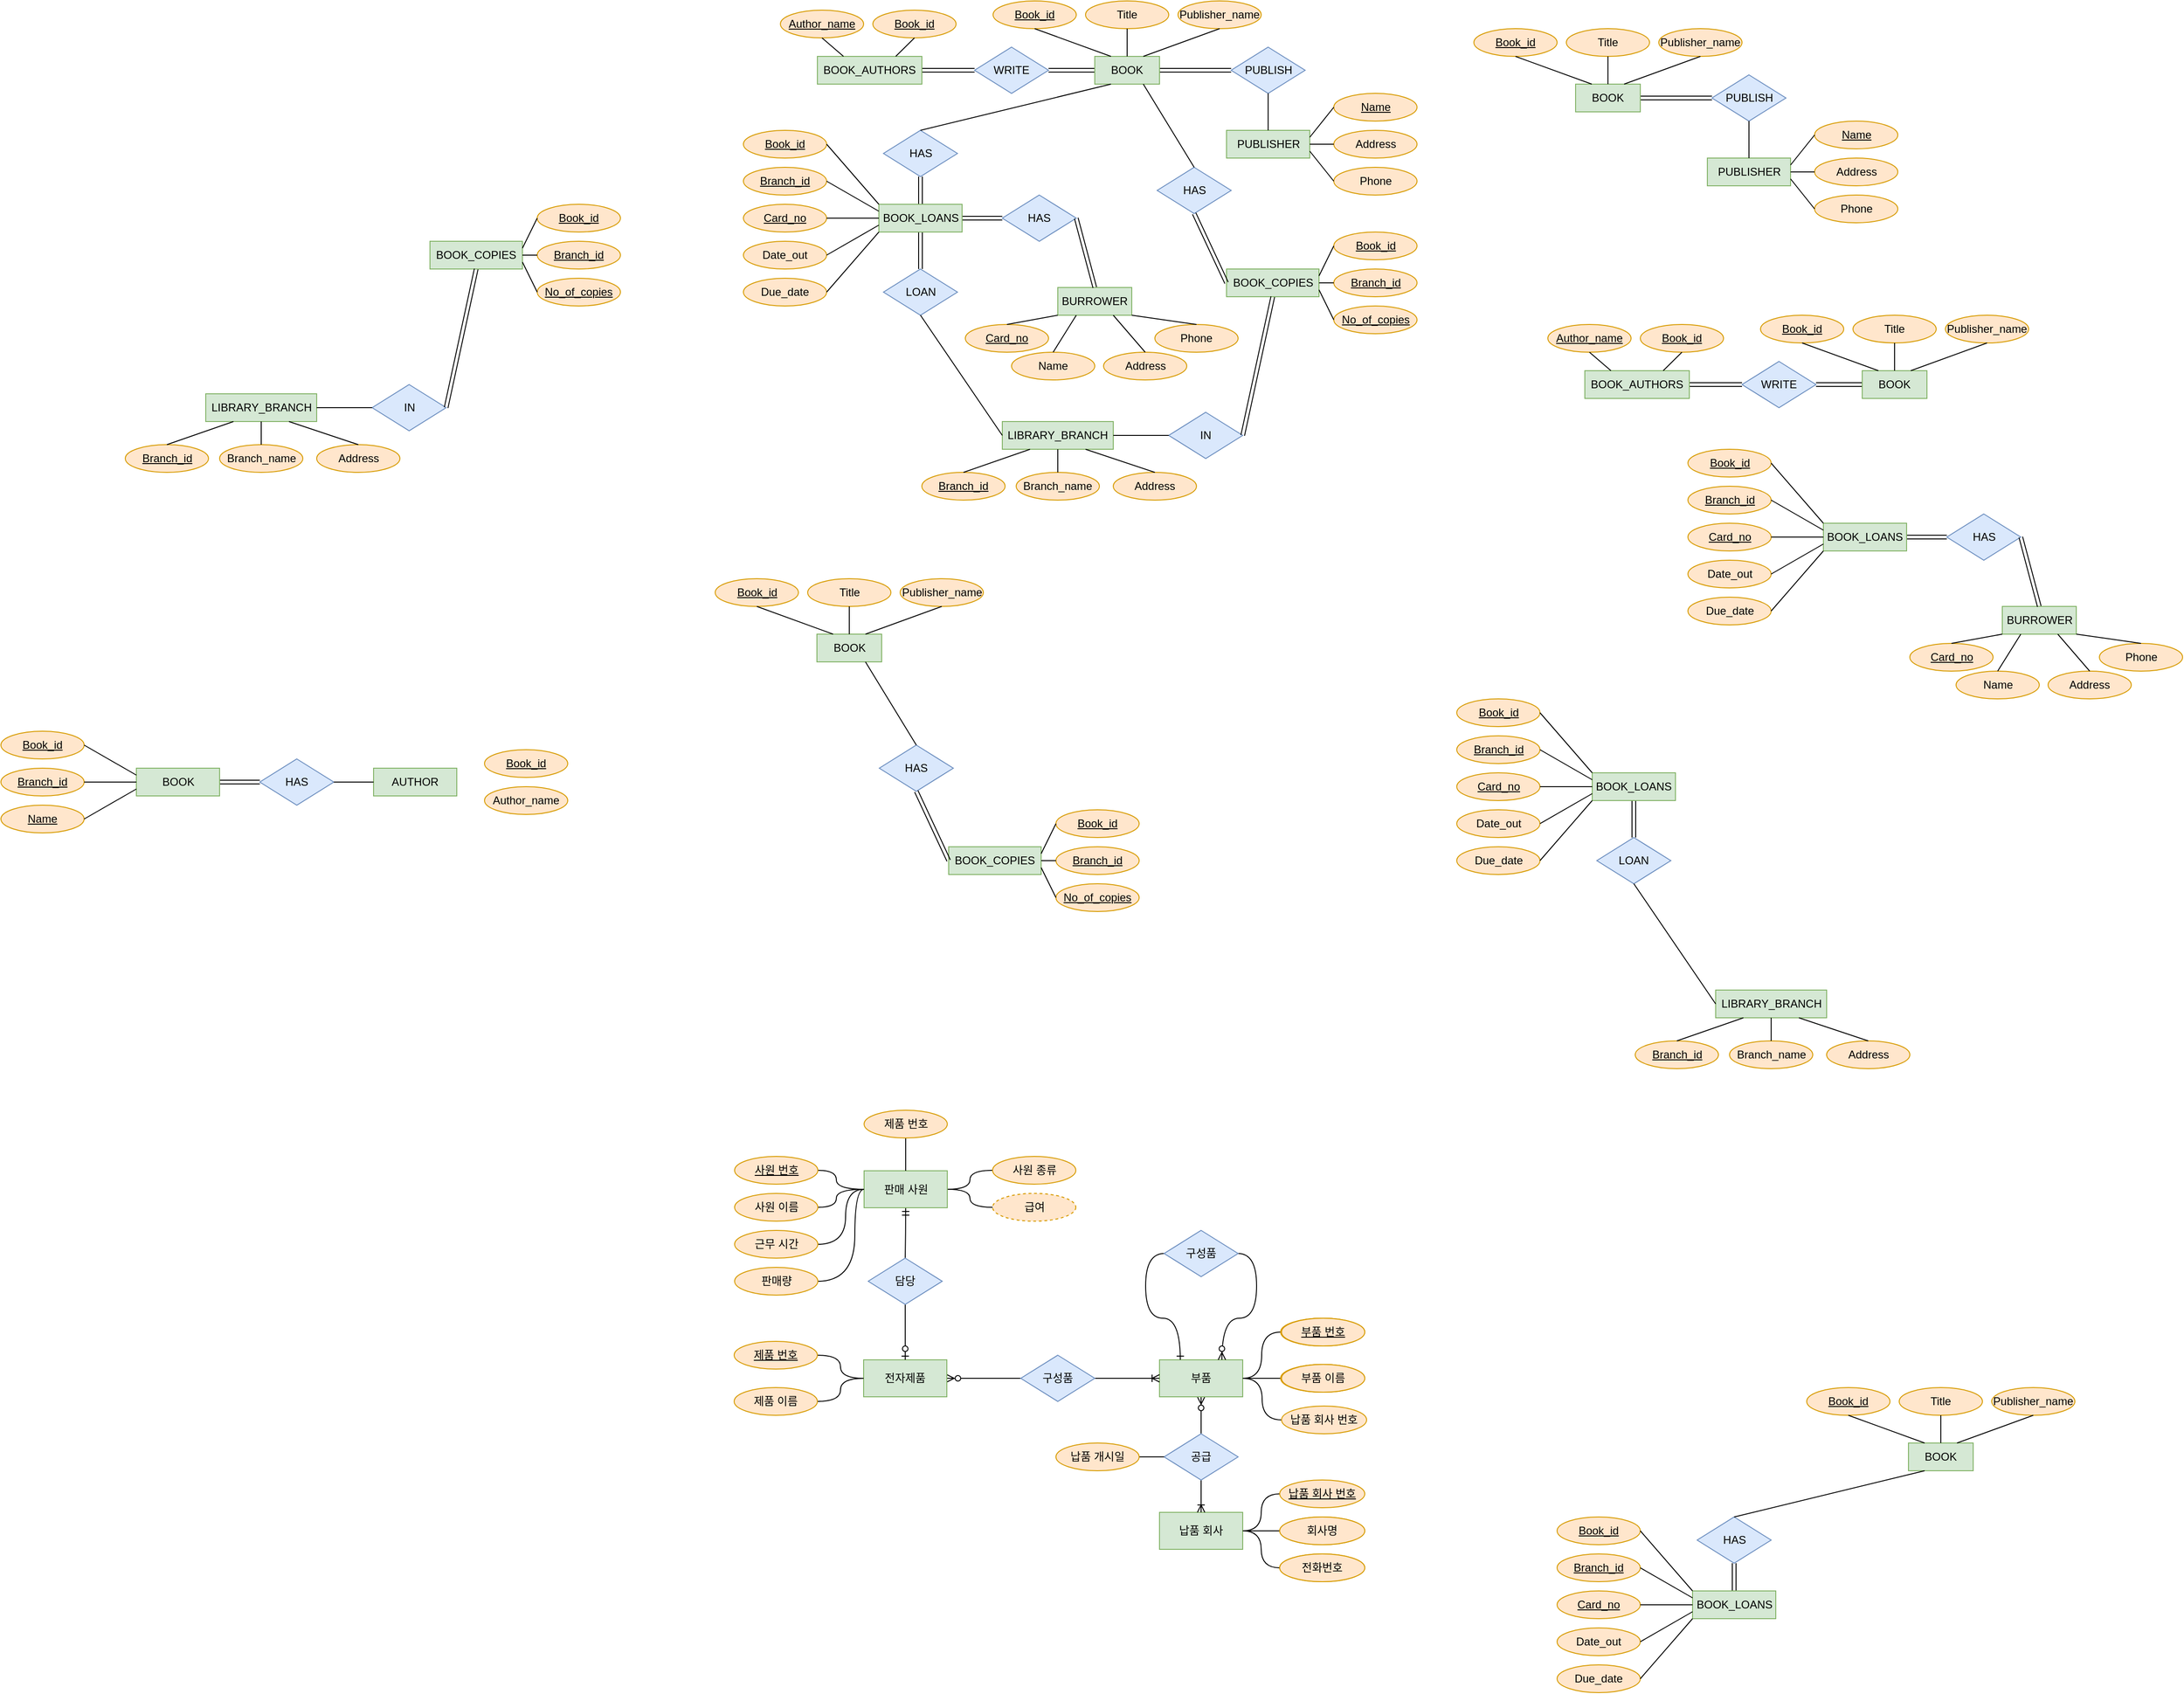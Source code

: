 <mxfile version="15.5.8" type="github">
  <diagram id="C5RBs43oDa-KdzZeNtuy" name="Page-1">
    <mxGraphModel dx="1618" dy="420" grid="1" gridSize="10" guides="1" tooltips="1" connect="1" arrows="1" fold="1" page="1" pageScale="1" pageWidth="827" pageHeight="1169" math="0" shadow="0">
      <root>
        <mxCell id="WIyWlLk6GJQsqaUBKTNV-0" />
        <mxCell id="WIyWlLk6GJQsqaUBKTNV-1" parent="WIyWlLk6GJQsqaUBKTNV-0" />
        <mxCell id="6NMJr8zVFmaM6dCf60pv-0" style="edgeStyle=orthogonalEdgeStyle;curved=1;rounded=0;orthogonalLoop=1;jettySize=auto;html=1;exitX=1;exitY=0.5;exitDx=0;exitDy=0;entryX=0;entryY=0.5;entryDx=0;entryDy=0;endArrow=none;endFill=0;startArrow=ERzeroToMany;startFill=1;" parent="WIyWlLk6GJQsqaUBKTNV-1" source="6NMJr8zVFmaM6dCf60pv-2" target="6NMJr8zVFmaM6dCf60pv-11" edge="1">
          <mxGeometry relative="1" as="geometry" />
        </mxCell>
        <mxCell id="6NMJr8zVFmaM6dCf60pv-2" value="전자제품" style="rounded=0;whiteSpace=wrap;html=1;fillColor=#d5e8d4;strokeColor=#82b366;" parent="WIyWlLk6GJQsqaUBKTNV-1" vertex="1">
          <mxGeometry x="200" y="1480" width="90" height="40" as="geometry" />
        </mxCell>
        <mxCell id="6NMJr8zVFmaM6dCf60pv-3" style="edgeStyle=orthogonalEdgeStyle;curved=1;rounded=0;orthogonalLoop=1;jettySize=auto;html=1;exitX=0.5;exitY=1;exitDx=0;exitDy=0;entryX=0.5;entryY=0;entryDx=0;entryDy=0;startArrow=ERzeroToMany;startFill=1;endArrow=none;endFill=0;" parent="WIyWlLk6GJQsqaUBKTNV-1" source="6NMJr8zVFmaM6dCf60pv-5" target="6NMJr8zVFmaM6dCf60pv-20" edge="1">
          <mxGeometry relative="1" as="geometry" />
        </mxCell>
        <mxCell id="6NMJr8zVFmaM6dCf60pv-4" style="edgeStyle=orthogonalEdgeStyle;curved=1;rounded=0;orthogonalLoop=1;jettySize=auto;html=1;exitX=1;exitY=0.5;exitDx=0;exitDy=0;entryX=0;entryY=0.5;entryDx=0;entryDy=0;startArrow=none;startFill=0;endArrow=none;endFill=0;" parent="WIyWlLk6GJQsqaUBKTNV-1" source="6NMJr8zVFmaM6dCf60pv-5" target="6NMJr8zVFmaM6dCf60pv-23" edge="1">
          <mxGeometry relative="1" as="geometry" />
        </mxCell>
        <mxCell id="6NMJr8zVFmaM6dCf60pv-5" value="부품" style="rounded=0;whiteSpace=wrap;html=1;fillColor=#d5e8d4;strokeColor=#82b366;" parent="WIyWlLk6GJQsqaUBKTNV-1" vertex="1">
          <mxGeometry x="520" y="1480" width="90" height="40" as="geometry" />
        </mxCell>
        <mxCell id="6NMJr8zVFmaM6dCf60pv-6" style="edgeStyle=orthogonalEdgeStyle;curved=1;rounded=0;orthogonalLoop=1;jettySize=auto;html=1;exitX=1;exitY=0.5;exitDx=0;exitDy=0;entryX=0;entryY=0.5;entryDx=0;entryDy=0;endArrow=none;endFill=0;" parent="WIyWlLk6GJQsqaUBKTNV-1" source="6NMJr8zVFmaM6dCf60pv-7" target="6NMJr8zVFmaM6dCf60pv-2" edge="1">
          <mxGeometry relative="1" as="geometry" />
        </mxCell>
        <mxCell id="6NMJr8zVFmaM6dCf60pv-7" value="&lt;u&gt;제품 번호&lt;/u&gt;" style="ellipse;whiteSpace=wrap;html=1;fillColor=#ffe6cc;strokeColor=#d79b00;" parent="WIyWlLk6GJQsqaUBKTNV-1" vertex="1">
          <mxGeometry x="60" y="1460" width="90" height="30" as="geometry" />
        </mxCell>
        <mxCell id="6NMJr8zVFmaM6dCf60pv-8" style="edgeStyle=orthogonalEdgeStyle;curved=1;rounded=0;orthogonalLoop=1;jettySize=auto;html=1;exitX=1;exitY=0.5;exitDx=0;exitDy=0;entryX=0;entryY=0.5;entryDx=0;entryDy=0;endArrow=none;endFill=0;" parent="WIyWlLk6GJQsqaUBKTNV-1" source="6NMJr8zVFmaM6dCf60pv-9" target="6NMJr8zVFmaM6dCf60pv-2" edge="1">
          <mxGeometry relative="1" as="geometry" />
        </mxCell>
        <mxCell id="6NMJr8zVFmaM6dCf60pv-9" value="제품 이름" style="ellipse;whiteSpace=wrap;html=1;fillColor=#ffe6cc;strokeColor=#d79b00;" parent="WIyWlLk6GJQsqaUBKTNV-1" vertex="1">
          <mxGeometry x="60" y="1510" width="90" height="30" as="geometry" />
        </mxCell>
        <mxCell id="6NMJr8zVFmaM6dCf60pv-10" style="edgeStyle=orthogonalEdgeStyle;rounded=0;orthogonalLoop=1;jettySize=auto;html=1;exitX=1;exitY=0.5;exitDx=0;exitDy=0;entryX=0;entryY=0.5;entryDx=0;entryDy=0;endArrow=ERoneToMany;endFill=0;" parent="WIyWlLk6GJQsqaUBKTNV-1" source="6NMJr8zVFmaM6dCf60pv-11" target="6NMJr8zVFmaM6dCf60pv-5" edge="1">
          <mxGeometry relative="1" as="geometry" />
        </mxCell>
        <mxCell id="6NMJr8zVFmaM6dCf60pv-11" value="구성품" style="rhombus;whiteSpace=wrap;html=1;fillColor=#dae8fc;strokeColor=#6c8ebf;" parent="WIyWlLk6GJQsqaUBKTNV-1" vertex="1">
          <mxGeometry x="370" y="1475" width="80" height="50" as="geometry" />
        </mxCell>
        <mxCell id="6NMJr8zVFmaM6dCf60pv-12" style="edgeStyle=orthogonalEdgeStyle;curved=1;rounded=0;orthogonalLoop=1;jettySize=auto;html=1;exitX=1;exitY=0.5;exitDx=0;exitDy=0;entryX=0;entryY=0.5;entryDx=0;entryDy=0;startArrow=none;startFill=0;endArrow=none;endFill=0;" parent="WIyWlLk6GJQsqaUBKTNV-1" source="6NMJr8zVFmaM6dCf60pv-14" target="6NMJr8zVFmaM6dCf60pv-18" edge="1">
          <mxGeometry relative="1" as="geometry" />
        </mxCell>
        <mxCell id="6NMJr8zVFmaM6dCf60pv-13" style="edgeStyle=orthogonalEdgeStyle;curved=1;rounded=0;orthogonalLoop=1;jettySize=auto;html=1;exitX=1;exitY=0.5;exitDx=0;exitDy=0;entryX=0;entryY=0.5;entryDx=0;entryDy=0;startArrow=none;startFill=0;endArrow=none;endFill=0;" parent="WIyWlLk6GJQsqaUBKTNV-1" source="6NMJr8zVFmaM6dCf60pv-14" target="6NMJr8zVFmaM6dCf60pv-17" edge="1">
          <mxGeometry relative="1" as="geometry" />
        </mxCell>
        <mxCell id="6NMJr8zVFmaM6dCf60pv-14" value="납품 회사" style="rounded=0;whiteSpace=wrap;html=1;fillColor=#d5e8d4;strokeColor=#82b366;" parent="WIyWlLk6GJQsqaUBKTNV-1" vertex="1">
          <mxGeometry x="520" y="1645" width="90" height="40" as="geometry" />
        </mxCell>
        <mxCell id="6NMJr8zVFmaM6dCf60pv-15" style="edgeStyle=orthogonalEdgeStyle;curved=1;rounded=0;orthogonalLoop=1;jettySize=auto;html=1;exitX=0;exitY=0.5;exitDx=0;exitDy=0;entryX=1;entryY=0.5;entryDx=0;entryDy=0;startArrow=none;startFill=0;endArrow=none;endFill=0;" parent="WIyWlLk6GJQsqaUBKTNV-1" source="6NMJr8zVFmaM6dCf60pv-16" target="6NMJr8zVFmaM6dCf60pv-14" edge="1">
          <mxGeometry relative="1" as="geometry" />
        </mxCell>
        <mxCell id="6NMJr8zVFmaM6dCf60pv-16" value="회사명" style="ellipse;whiteSpace=wrap;html=1;fillColor=#ffe6cc;strokeColor=#d79b00;" parent="WIyWlLk6GJQsqaUBKTNV-1" vertex="1">
          <mxGeometry x="650" y="1650" width="92" height="30" as="geometry" />
        </mxCell>
        <mxCell id="6NMJr8zVFmaM6dCf60pv-17" value="전화번호&lt;br&gt;" style="ellipse;whiteSpace=wrap;html=1;fillColor=#ffe6cc;strokeColor=#d79b00;" parent="WIyWlLk6GJQsqaUBKTNV-1" vertex="1">
          <mxGeometry x="650" y="1690" width="92" height="30" as="geometry" />
        </mxCell>
        <mxCell id="6NMJr8zVFmaM6dCf60pv-18" value="&lt;u&gt;납품 회사 번호&lt;/u&gt;" style="ellipse;whiteSpace=wrap;html=1;fillColor=#ffe6cc;strokeColor=#d79b00;" parent="WIyWlLk6GJQsqaUBKTNV-1" vertex="1">
          <mxGeometry x="650" y="1610" width="92" height="30" as="geometry" />
        </mxCell>
        <mxCell id="6NMJr8zVFmaM6dCf60pv-19" style="edgeStyle=orthogonalEdgeStyle;curved=1;rounded=0;orthogonalLoop=1;jettySize=auto;html=1;exitX=0.5;exitY=1;exitDx=0;exitDy=0;entryX=0.5;entryY=0;entryDx=0;entryDy=0;startArrow=none;startFill=0;endArrow=ERoneToMany;endFill=0;" parent="WIyWlLk6GJQsqaUBKTNV-1" source="6NMJr8zVFmaM6dCf60pv-20" target="6NMJr8zVFmaM6dCf60pv-14" edge="1">
          <mxGeometry relative="1" as="geometry" />
        </mxCell>
        <mxCell id="6NMJr8zVFmaM6dCf60pv-20" value="공급" style="rhombus;whiteSpace=wrap;html=1;fillColor=#dae8fc;strokeColor=#6c8ebf;" parent="WIyWlLk6GJQsqaUBKTNV-1" vertex="1">
          <mxGeometry x="525" y="1560" width="80" height="50" as="geometry" />
        </mxCell>
        <mxCell id="6NMJr8zVFmaM6dCf60pv-21" style="edgeStyle=orthogonalEdgeStyle;curved=1;rounded=0;orthogonalLoop=1;jettySize=auto;html=1;exitX=0;exitY=0.5;exitDx=0;exitDy=0;entryX=1;entryY=0.5;entryDx=0;entryDy=0;startArrow=none;startFill=0;endArrow=none;endFill=0;" parent="WIyWlLk6GJQsqaUBKTNV-1" source="6NMJr8zVFmaM6dCf60pv-22" target="6NMJr8zVFmaM6dCf60pv-5" edge="1">
          <mxGeometry relative="1" as="geometry" />
        </mxCell>
        <mxCell id="6NMJr8zVFmaM6dCf60pv-22" value="부품 이름" style="ellipse;whiteSpace=wrap;html=1;fillColor=#ffe6cc;strokeColor=#d79b00;" parent="WIyWlLk6GJQsqaUBKTNV-1" vertex="1">
          <mxGeometry x="651" y="1485" width="90" height="30" as="geometry" />
        </mxCell>
        <mxCell id="6NMJr8zVFmaM6dCf60pv-23" value="&lt;u&gt;부품 번호&lt;/u&gt;" style="ellipse;whiteSpace=wrap;html=1;fillColor=#ffe6cc;strokeColor=#d79b00;" parent="WIyWlLk6GJQsqaUBKTNV-1" vertex="1">
          <mxGeometry x="651" y="1435" width="90" height="30" as="geometry" />
        </mxCell>
        <mxCell id="6NMJr8zVFmaM6dCf60pv-24" style="edgeStyle=orthogonalEdgeStyle;curved=1;rounded=0;orthogonalLoop=1;jettySize=auto;html=1;exitX=0;exitY=0.5;exitDx=0;exitDy=0;entryX=0.25;entryY=0;entryDx=0;entryDy=0;startArrow=none;startFill=0;endArrow=ERone;endFill=0;" parent="WIyWlLk6GJQsqaUBKTNV-1" source="6NMJr8zVFmaM6dCf60pv-26" target="6NMJr8zVFmaM6dCf60pv-5" edge="1">
          <mxGeometry relative="1" as="geometry" />
        </mxCell>
        <mxCell id="6NMJr8zVFmaM6dCf60pv-25" style="edgeStyle=orthogonalEdgeStyle;curved=1;rounded=0;orthogonalLoop=1;jettySize=auto;html=1;exitX=1;exitY=0.5;exitDx=0;exitDy=0;entryX=0.75;entryY=0;entryDx=0;entryDy=0;startArrow=none;startFill=0;endArrow=ERzeroToMany;endFill=1;" parent="WIyWlLk6GJQsqaUBKTNV-1" source="6NMJr8zVFmaM6dCf60pv-26" target="6NMJr8zVFmaM6dCf60pv-5" edge="1">
          <mxGeometry relative="1" as="geometry" />
        </mxCell>
        <mxCell id="6NMJr8zVFmaM6dCf60pv-26" value="구성품" style="rhombus;whiteSpace=wrap;html=1;fillColor=#dae8fc;strokeColor=#6c8ebf;" parent="WIyWlLk6GJQsqaUBKTNV-1" vertex="1">
          <mxGeometry x="525" y="1340" width="80" height="50" as="geometry" />
        </mxCell>
        <mxCell id="6NMJr8zVFmaM6dCf60pv-27" style="edgeStyle=orthogonalEdgeStyle;curved=1;rounded=0;orthogonalLoop=1;jettySize=auto;html=1;exitX=1;exitY=0.5;exitDx=0;exitDy=0;entryX=0;entryY=0.5;entryDx=0;entryDy=0;startArrow=none;startFill=0;endArrow=none;endFill=0;" parent="WIyWlLk6GJQsqaUBKTNV-1" source="6NMJr8zVFmaM6dCf60pv-30" target="6NMJr8zVFmaM6dCf60pv-41" edge="1">
          <mxGeometry relative="1" as="geometry" />
        </mxCell>
        <mxCell id="6NMJr8zVFmaM6dCf60pv-28" style="edgeStyle=orthogonalEdgeStyle;curved=1;rounded=0;orthogonalLoop=1;jettySize=auto;html=1;exitX=1;exitY=0.5;exitDx=0;exitDy=0;entryX=0;entryY=0.5;entryDx=0;entryDy=0;startArrow=none;startFill=0;endArrow=none;endFill=0;" parent="WIyWlLk6GJQsqaUBKTNV-1" source="6NMJr8zVFmaM6dCf60pv-30" target="6NMJr8zVFmaM6dCf60pv-42" edge="1">
          <mxGeometry relative="1" as="geometry" />
        </mxCell>
        <mxCell id="6NMJr8zVFmaM6dCf60pv-29" style="edgeStyle=orthogonalEdgeStyle;curved=1;rounded=0;orthogonalLoop=1;jettySize=auto;html=1;exitX=0.5;exitY=1;exitDx=0;exitDy=0;startArrow=ERmandOne;startFill=0;endArrow=none;endFill=0;" parent="WIyWlLk6GJQsqaUBKTNV-1" source="6NMJr8zVFmaM6dCf60pv-30" target="6NMJr8zVFmaM6dCf60pv-36" edge="1">
          <mxGeometry relative="1" as="geometry" />
        </mxCell>
        <mxCell id="6NMJr8zVFmaM6dCf60pv-30" value="판매 사원" style="rounded=0;whiteSpace=wrap;html=1;fillColor=#d5e8d4;strokeColor=#82b366;" parent="WIyWlLk6GJQsqaUBKTNV-1" vertex="1">
          <mxGeometry x="200.5" y="1275.5" width="90" height="40" as="geometry" />
        </mxCell>
        <mxCell id="6NMJr8zVFmaM6dCf60pv-31" style="edgeStyle=orthogonalEdgeStyle;curved=1;rounded=0;orthogonalLoop=1;jettySize=auto;html=1;exitX=1;exitY=0.5;exitDx=0;exitDy=0;entryX=0;entryY=0.5;entryDx=0;entryDy=0;startArrow=none;startFill=0;endArrow=none;endFill=0;" parent="WIyWlLk6GJQsqaUBKTNV-1" source="6NMJr8zVFmaM6dCf60pv-32" target="6NMJr8zVFmaM6dCf60pv-30" edge="1">
          <mxGeometry relative="1" as="geometry">
            <Array as="points">
              <mxPoint x="170.5" y="1275" />
              <mxPoint x="170.5" y="1295" />
            </Array>
          </mxGeometry>
        </mxCell>
        <mxCell id="6NMJr8zVFmaM6dCf60pv-32" value="&lt;u&gt;사원 번호&lt;/u&gt;" style="ellipse;whiteSpace=wrap;html=1;fillColor=#ffe6cc;strokeColor=#d79b00;" parent="WIyWlLk6GJQsqaUBKTNV-1" vertex="1">
          <mxGeometry x="60.5" y="1260" width="90" height="30" as="geometry" />
        </mxCell>
        <mxCell id="6NMJr8zVFmaM6dCf60pv-33" style="edgeStyle=orthogonalEdgeStyle;curved=1;rounded=0;orthogonalLoop=1;jettySize=auto;html=1;exitX=1;exitY=0.5;exitDx=0;exitDy=0;startArrow=none;startFill=0;endArrow=none;endFill=0;" parent="WIyWlLk6GJQsqaUBKTNV-1" source="6NMJr8zVFmaM6dCf60pv-34" edge="1">
          <mxGeometry relative="1" as="geometry">
            <mxPoint x="200.5" y="1295.5" as="targetPoint" />
            <Array as="points">
              <mxPoint x="170.5" y="1315" />
              <mxPoint x="170.5" y="1295" />
            </Array>
          </mxGeometry>
        </mxCell>
        <mxCell id="6NMJr8zVFmaM6dCf60pv-34" value="사원 이름" style="ellipse;whiteSpace=wrap;html=1;fillColor=#ffe6cc;strokeColor=#d79b00;" parent="WIyWlLk6GJQsqaUBKTNV-1" vertex="1">
          <mxGeometry x="60.5" y="1300" width="90" height="30" as="geometry" />
        </mxCell>
        <mxCell id="6NMJr8zVFmaM6dCf60pv-35" style="edgeStyle=orthogonalEdgeStyle;curved=1;rounded=0;orthogonalLoop=1;jettySize=auto;html=1;exitX=0.5;exitY=1;exitDx=0;exitDy=0;entryX=0.5;entryY=0;entryDx=0;entryDy=0;startArrow=none;startFill=0;endArrow=ERzeroToOne;endFill=1;" parent="WIyWlLk6GJQsqaUBKTNV-1" source="6NMJr8zVFmaM6dCf60pv-36" target="6NMJr8zVFmaM6dCf60pv-2" edge="1">
          <mxGeometry relative="1" as="geometry" />
        </mxCell>
        <mxCell id="6NMJr8zVFmaM6dCf60pv-36" value="담당" style="rhombus;whiteSpace=wrap;html=1;fillColor=#dae8fc;strokeColor=#6c8ebf;" parent="WIyWlLk6GJQsqaUBKTNV-1" vertex="1">
          <mxGeometry x="205" y="1370" width="80" height="50" as="geometry" />
        </mxCell>
        <mxCell id="6NMJr8zVFmaM6dCf60pv-37" style="edgeStyle=orthogonalEdgeStyle;curved=1;rounded=0;orthogonalLoop=1;jettySize=auto;html=1;exitX=1;exitY=0.5;exitDx=0;exitDy=0;entryX=0;entryY=0.5;entryDx=0;entryDy=0;startArrow=none;startFill=0;endArrow=none;endFill=0;" parent="WIyWlLk6GJQsqaUBKTNV-1" source="6NMJr8zVFmaM6dCf60pv-38" target="6NMJr8zVFmaM6dCf60pv-30" edge="1">
          <mxGeometry relative="1" as="geometry">
            <Array as="points">
              <mxPoint x="180.5" y="1355" />
              <mxPoint x="180.5" y="1295" />
            </Array>
          </mxGeometry>
        </mxCell>
        <mxCell id="6NMJr8zVFmaM6dCf60pv-38" value="근무 시간" style="ellipse;whiteSpace=wrap;html=1;fillColor=#ffe6cc;strokeColor=#d79b00;" parent="WIyWlLk6GJQsqaUBKTNV-1" vertex="1">
          <mxGeometry x="60.5" y="1340" width="90" height="30" as="geometry" />
        </mxCell>
        <mxCell id="6NMJr8zVFmaM6dCf60pv-39" style="edgeStyle=orthogonalEdgeStyle;curved=1;rounded=0;orthogonalLoop=1;jettySize=auto;html=1;exitX=1;exitY=0.5;exitDx=0;exitDy=0;entryX=0;entryY=0.5;entryDx=0;entryDy=0;startArrow=none;startFill=0;endArrow=none;endFill=0;" parent="WIyWlLk6GJQsqaUBKTNV-1" source="6NMJr8zVFmaM6dCf60pv-40" target="6NMJr8zVFmaM6dCf60pv-30" edge="1">
          <mxGeometry relative="1" as="geometry">
            <Array as="points">
              <mxPoint x="190.5" y="1395" />
              <mxPoint x="190.5" y="1295" />
            </Array>
          </mxGeometry>
        </mxCell>
        <mxCell id="6NMJr8zVFmaM6dCf60pv-40" value="판매량" style="ellipse;whiteSpace=wrap;html=1;fillColor=#ffe6cc;strokeColor=#d79b00;" parent="WIyWlLk6GJQsqaUBKTNV-1" vertex="1">
          <mxGeometry x="60.5" y="1380" width="90" height="30" as="geometry" />
        </mxCell>
        <mxCell id="6NMJr8zVFmaM6dCf60pv-41" value="사원 종류" style="ellipse;whiteSpace=wrap;html=1;fillColor=#ffe6cc;strokeColor=#d79b00;" parent="WIyWlLk6GJQsqaUBKTNV-1" vertex="1">
          <mxGeometry x="339.5" y="1260" width="90" height="30" as="geometry" />
        </mxCell>
        <mxCell id="6NMJr8zVFmaM6dCf60pv-42" value="급여" style="ellipse;whiteSpace=wrap;html=1;dashed=1;fillColor=#ffe6cc;strokeColor=#d79b00;" parent="WIyWlLk6GJQsqaUBKTNV-1" vertex="1">
          <mxGeometry x="339.5" y="1300" width="90" height="30" as="geometry" />
        </mxCell>
        <mxCell id="6NMJr8zVFmaM6dCf60pv-54" value="&lt;u&gt;부품 번호&lt;/u&gt;" style="ellipse;whiteSpace=wrap;html=1;fillColor=#ffe6cc;strokeColor=#d79b00;" parent="WIyWlLk6GJQsqaUBKTNV-1" vertex="1">
          <mxGeometry x="652" y="1435" width="90" height="30" as="geometry" />
        </mxCell>
        <mxCell id="6NMJr8zVFmaM6dCf60pv-55" value="부품 이름" style="ellipse;whiteSpace=wrap;html=1;fillColor=#ffe6cc;strokeColor=#d79b00;" parent="WIyWlLk6GJQsqaUBKTNV-1" vertex="1">
          <mxGeometry x="652" y="1485" width="90" height="30" as="geometry" />
        </mxCell>
        <mxCell id="6NMJr8zVFmaM6dCf60pv-56" value="&lt;u&gt;부품 번호&lt;/u&gt;" style="ellipse;whiteSpace=wrap;html=1;fillColor=#ffe6cc;strokeColor=#d79b00;" parent="WIyWlLk6GJQsqaUBKTNV-1" vertex="1">
          <mxGeometry x="652" y="1435" width="90" height="30" as="geometry" />
        </mxCell>
        <mxCell id="6NMJr8zVFmaM6dCf60pv-57" value="부품 이름" style="ellipse;whiteSpace=wrap;html=1;fillColor=#ffe6cc;strokeColor=#d79b00;" parent="WIyWlLk6GJQsqaUBKTNV-1" vertex="1">
          <mxGeometry x="652" y="1485" width="90" height="30" as="geometry" />
        </mxCell>
        <mxCell id="6NMJr8zVFmaM6dCf60pv-58" value="회사명" style="ellipse;whiteSpace=wrap;html=1;fillColor=#ffe6cc;strokeColor=#d79b00;" parent="WIyWlLk6GJQsqaUBKTNV-1" vertex="1">
          <mxGeometry x="650" y="1650" width="92" height="30" as="geometry" />
        </mxCell>
        <mxCell id="6NMJr8zVFmaM6dCf60pv-59" value="전화번호&lt;br&gt;" style="ellipse;whiteSpace=wrap;html=1;fillColor=#ffe6cc;strokeColor=#d79b00;" parent="WIyWlLk6GJQsqaUBKTNV-1" vertex="1">
          <mxGeometry x="650" y="1690" width="92" height="30" as="geometry" />
        </mxCell>
        <mxCell id="6NMJr8zVFmaM6dCf60pv-60" value="Title" style="ellipse;whiteSpace=wrap;html=1;fillColor=#ffe6cc;strokeColor=#d79b00;" parent="WIyWlLk6GJQsqaUBKTNV-1" vertex="1">
          <mxGeometry x="440" y="10" width="90" height="30" as="geometry" />
        </mxCell>
        <mxCell id="6NMJr8zVFmaM6dCf60pv-61" value="급여" style="ellipse;whiteSpace=wrap;html=1;dashed=1;fillColor=#ffe6cc;strokeColor=#d79b00;" parent="WIyWlLk6GJQsqaUBKTNV-1" vertex="1">
          <mxGeometry x="339.5" y="1300" width="90" height="30" as="geometry" />
        </mxCell>
        <mxCell id="6NMJr8zVFmaM6dCf60pv-64" style="edgeStyle=orthogonalEdgeStyle;curved=1;orthogonalLoop=1;jettySize=auto;html=1;exitX=0.5;exitY=1;exitDx=0;exitDy=0;startArrow=none;startFill=0;endArrow=none;endFill=0;" parent="WIyWlLk6GJQsqaUBKTNV-1" source="6NMJr8zVFmaM6dCf60pv-65" target="6NMJr8zVFmaM6dCf60pv-30" edge="1">
          <mxGeometry relative="1" as="geometry" />
        </mxCell>
        <mxCell id="6NMJr8zVFmaM6dCf60pv-65" value="제품 번호" style="ellipse;whiteSpace=wrap;html=1;fillColor=#ffe6cc;strokeColor=#d79b00;" parent="WIyWlLk6GJQsqaUBKTNV-1" vertex="1">
          <mxGeometry x="200.5" y="1210" width="90" height="30" as="geometry" />
        </mxCell>
        <mxCell id="6NMJr8zVFmaM6dCf60pv-66" style="edgeStyle=orthogonalEdgeStyle;orthogonalLoop=1;jettySize=auto;html=1;exitX=0;exitY=0.5;exitDx=0;exitDy=0;entryX=1;entryY=0.5;entryDx=0;entryDy=0;curved=1;endArrow=none;endFill=0;" parent="WIyWlLk6GJQsqaUBKTNV-1" source="6NMJr8zVFmaM6dCf60pv-67" target="6NMJr8zVFmaM6dCf60pv-5" edge="1">
          <mxGeometry relative="1" as="geometry" />
        </mxCell>
        <mxCell id="6NMJr8zVFmaM6dCf60pv-67" value="납품 회사 번호" style="ellipse;whiteSpace=wrap;html=1;fillColor=#ffe6cc;strokeColor=#d79b00;" parent="WIyWlLk6GJQsqaUBKTNV-1" vertex="1">
          <mxGeometry x="652" y="1530" width="92" height="30" as="geometry" />
        </mxCell>
        <mxCell id="6NMJr8zVFmaM6dCf60pv-69" style="rounded=0;orthogonalLoop=1;jettySize=auto;html=1;exitX=1;exitY=0.5;exitDx=0;exitDy=0;endArrow=none;endFill=0;entryX=0;entryY=0.5;entryDx=0;entryDy=0;" parent="WIyWlLk6GJQsqaUBKTNV-1" source="6NMJr8zVFmaM6dCf60pv-68" target="6NMJr8zVFmaM6dCf60pv-20" edge="1">
          <mxGeometry relative="1" as="geometry">
            <mxPoint x="498" y="1610" as="targetPoint" />
          </mxGeometry>
        </mxCell>
        <mxCell id="6NMJr8zVFmaM6dCf60pv-68" value="납품 개시일" style="ellipse;whiteSpace=wrap;html=1;fillColor=#ffe6cc;strokeColor=#d79b00;" parent="WIyWlLk6GJQsqaUBKTNV-1" vertex="1">
          <mxGeometry x="408" y="1570" width="90" height="30" as="geometry" />
        </mxCell>
        <mxCell id="x9OLM08QyoF9_cwf5eoE-19" style="edgeStyle=orthogonalEdgeStyle;curved=1;rounded=0;orthogonalLoop=1;jettySize=auto;html=1;exitX=0;exitY=0.5;exitDx=0;exitDy=0;entryX=1;entryY=0.5;entryDx=0;entryDy=0;shape=link;" parent="WIyWlLk6GJQsqaUBKTNV-1" source="x9OLM08QyoF9_cwf5eoE-0" target="x9OLM08QyoF9_cwf5eoE-17" edge="1">
          <mxGeometry relative="1" as="geometry" />
        </mxCell>
        <mxCell id="x9OLM08QyoF9_cwf5eoE-28" style="edgeStyle=orthogonalEdgeStyle;curved=1;rounded=0;orthogonalLoop=1;jettySize=auto;html=1;exitX=1;exitY=0.5;exitDx=0;exitDy=0;entryX=0;entryY=0.5;entryDx=0;entryDy=0;shape=link;" parent="WIyWlLk6GJQsqaUBKTNV-1" source="x9OLM08QyoF9_cwf5eoE-0" target="x9OLM08QyoF9_cwf5eoE-27" edge="1">
          <mxGeometry relative="1" as="geometry">
            <mxPoint x="532.5" y="85" as="sourcePoint" />
          </mxGeometry>
        </mxCell>
        <mxCell id="x9OLM08QyoF9_cwf5eoE-0" value="BOOK" style="rounded=0;whiteSpace=wrap;html=1;fillColor=#d5e8d4;strokeColor=#82b366;" parent="WIyWlLk6GJQsqaUBKTNV-1" vertex="1">
          <mxGeometry x="450" y="70" width="70" height="30" as="geometry" />
        </mxCell>
        <mxCell id="x9OLM08QyoF9_cwf5eoE-1" value="&lt;u&gt;Book_id&lt;/u&gt;" style="ellipse;whiteSpace=wrap;html=1;fillColor=#ffe6cc;strokeColor=#d79b00;" parent="WIyWlLk6GJQsqaUBKTNV-1" vertex="1">
          <mxGeometry x="340" y="10" width="90" height="30" as="geometry" />
        </mxCell>
        <mxCell id="x9OLM08QyoF9_cwf5eoE-2" value="Publisher_name" style="ellipse;whiteSpace=wrap;html=1;fillColor=#ffe6cc;strokeColor=#d79b00;" parent="WIyWlLk6GJQsqaUBKTNV-1" vertex="1">
          <mxGeometry x="540" y="10" width="90" height="30" as="geometry" />
        </mxCell>
        <mxCell id="x9OLM08QyoF9_cwf5eoE-18" style="edgeStyle=orthogonalEdgeStyle;rounded=0;orthogonalLoop=1;jettySize=auto;html=1;exitX=1;exitY=0.5;exitDx=0;exitDy=0;entryX=0;entryY=0.5;entryDx=0;entryDy=0;shape=link;" parent="WIyWlLk6GJQsqaUBKTNV-1" source="x9OLM08QyoF9_cwf5eoE-9" target="x9OLM08QyoF9_cwf5eoE-17" edge="1">
          <mxGeometry relative="1" as="geometry" />
        </mxCell>
        <mxCell id="x9OLM08QyoF9_cwf5eoE-9" value="BOOK_AUTHORS" style="rounded=0;whiteSpace=wrap;html=1;fillColor=#d5e8d4;strokeColor=#82b366;" parent="WIyWlLk6GJQsqaUBKTNV-1" vertex="1">
          <mxGeometry x="150" y="70" width="113" height="30" as="geometry" />
        </mxCell>
        <mxCell id="x9OLM08QyoF9_cwf5eoE-10" value="&lt;u&gt;Book_id&lt;/u&gt;" style="ellipse;whiteSpace=wrap;html=1;fillColor=#ffe6cc;strokeColor=#d79b00;" parent="WIyWlLk6GJQsqaUBKTNV-1" vertex="1">
          <mxGeometry x="210" y="20" width="90" height="30" as="geometry" />
        </mxCell>
        <mxCell id="x9OLM08QyoF9_cwf5eoE-14" value="&lt;u&gt;Author_name&lt;/u&gt;" style="ellipse;whiteSpace=wrap;html=1;fillColor=#ffe6cc;strokeColor=#d79b00;" parent="WIyWlLk6GJQsqaUBKTNV-1" vertex="1">
          <mxGeometry x="110" y="20" width="90" height="30" as="geometry" />
        </mxCell>
        <mxCell id="x9OLM08QyoF9_cwf5eoE-17" value="WRITE" style="rhombus;whiteSpace=wrap;html=1;fillColor=#dae8fc;strokeColor=#6c8ebf;" parent="WIyWlLk6GJQsqaUBKTNV-1" vertex="1">
          <mxGeometry x="320" y="60" width="80" height="50" as="geometry" />
        </mxCell>
        <mxCell id="x9OLM08QyoF9_cwf5eoE-20" value="PUBLISHER" style="rounded=0;whiteSpace=wrap;html=1;fillColor=#d5e8d4;strokeColor=#82b366;" parent="WIyWlLk6GJQsqaUBKTNV-1" vertex="1">
          <mxGeometry x="592.5" y="150" width="90" height="30" as="geometry" />
        </mxCell>
        <mxCell id="x9OLM08QyoF9_cwf5eoE-21" value="&lt;u&gt;Name&lt;/u&gt;" style="ellipse;whiteSpace=wrap;html=1;fillColor=#ffe6cc;strokeColor=#d79b00;" parent="WIyWlLk6GJQsqaUBKTNV-1" vertex="1">
          <mxGeometry x="708.5" y="110" width="90" height="30" as="geometry" />
        </mxCell>
        <mxCell id="x9OLM08QyoF9_cwf5eoE-22" value="Address" style="ellipse;whiteSpace=wrap;html=1;fillColor=#ffe6cc;strokeColor=#d79b00;" parent="WIyWlLk6GJQsqaUBKTNV-1" vertex="1">
          <mxGeometry x="708.5" y="150" width="90" height="30" as="geometry" />
        </mxCell>
        <mxCell id="x9OLM08QyoF9_cwf5eoE-23" value="Phone" style="ellipse;whiteSpace=wrap;html=1;fillColor=#ffe6cc;strokeColor=#d79b00;" parent="WIyWlLk6GJQsqaUBKTNV-1" vertex="1">
          <mxGeometry x="708.5" y="190" width="90" height="30" as="geometry" />
        </mxCell>
        <mxCell id="x9OLM08QyoF9_cwf5eoE-27" value="PUBLISH" style="rhombus;whiteSpace=wrap;html=1;fillColor=#dae8fc;strokeColor=#6c8ebf;" parent="WIyWlLk6GJQsqaUBKTNV-1" vertex="1">
          <mxGeometry x="597.5" y="60" width="80" height="50" as="geometry" />
        </mxCell>
        <mxCell id="x9OLM08QyoF9_cwf5eoE-30" value="BOOK_COPIES" style="rounded=0;whiteSpace=wrap;html=1;fillColor=#d5e8d4;strokeColor=#82b366;" parent="WIyWlLk6GJQsqaUBKTNV-1" vertex="1">
          <mxGeometry x="592.5" y="300" width="100" height="30" as="geometry" />
        </mxCell>
        <mxCell id="x9OLM08QyoF9_cwf5eoE-31" value="&lt;u&gt;Book_id&lt;/u&gt;" style="ellipse;whiteSpace=wrap;html=1;fillColor=#ffe6cc;strokeColor=#d79b00;" parent="WIyWlLk6GJQsqaUBKTNV-1" vertex="1">
          <mxGeometry x="708.5" y="260" width="90" height="30" as="geometry" />
        </mxCell>
        <mxCell id="x9OLM08QyoF9_cwf5eoE-32" value="&lt;u&gt;Branch_id&lt;/u&gt;" style="ellipse;whiteSpace=wrap;html=1;fillColor=#ffe6cc;strokeColor=#d79b00;" parent="WIyWlLk6GJQsqaUBKTNV-1" vertex="1">
          <mxGeometry x="708.5" y="300" width="90" height="30" as="geometry" />
        </mxCell>
        <mxCell id="x9OLM08QyoF9_cwf5eoE-33" value="&lt;u&gt;No_of_copies&lt;br&gt;&lt;/u&gt;" style="ellipse;whiteSpace=wrap;html=1;fillColor=#ffe6cc;strokeColor=#d79b00;" parent="WIyWlLk6GJQsqaUBKTNV-1" vertex="1">
          <mxGeometry x="708.5" y="340" width="90" height="30" as="geometry" />
        </mxCell>
        <mxCell id="x9OLM08QyoF9_cwf5eoE-40" value="HAS" style="rhombus;whiteSpace=wrap;html=1;fillColor=#dae8fc;strokeColor=#6c8ebf;" parent="WIyWlLk6GJQsqaUBKTNV-1" vertex="1">
          <mxGeometry x="517.5" y="190" width="80" height="50" as="geometry" />
        </mxCell>
        <mxCell id="x9OLM08QyoF9_cwf5eoE-56" style="edgeStyle=orthogonalEdgeStyle;curved=1;rounded=0;orthogonalLoop=1;jettySize=auto;html=1;exitX=0.5;exitY=0;exitDx=0;exitDy=0;entryX=0.5;entryY=1;entryDx=0;entryDy=0;shape=link;" parent="WIyWlLk6GJQsqaUBKTNV-1" source="x9OLM08QyoF9_cwf5eoE-43" target="x9OLM08QyoF9_cwf5eoE-54" edge="1">
          <mxGeometry relative="1" as="geometry" />
        </mxCell>
        <mxCell id="x9OLM08QyoF9_cwf5eoE-62" style="rounded=0;orthogonalLoop=1;jettySize=auto;html=1;exitX=0.5;exitY=1;exitDx=0;exitDy=0;entryX=0.5;entryY=0;entryDx=0;entryDy=0;shape=link;" parent="WIyWlLk6GJQsqaUBKTNV-1" source="x9OLM08QyoF9_cwf5eoE-43" target="x9OLM08QyoF9_cwf5eoE-55" edge="1">
          <mxGeometry relative="1" as="geometry" />
        </mxCell>
        <mxCell id="x9OLM08QyoF9_cwf5eoE-83" style="edgeStyle=orthogonalEdgeStyle;curved=1;rounded=0;orthogonalLoop=1;jettySize=auto;html=1;exitX=1;exitY=0.5;exitDx=0;exitDy=0;entryX=0;entryY=0.5;entryDx=0;entryDy=0;shape=link;" parent="WIyWlLk6GJQsqaUBKTNV-1" source="x9OLM08QyoF9_cwf5eoE-43" target="x9OLM08QyoF9_cwf5eoE-82" edge="1">
          <mxGeometry relative="1" as="geometry">
            <mxPoint x="329.5" y="245" as="targetPoint" />
          </mxGeometry>
        </mxCell>
        <mxCell id="x9OLM08QyoF9_cwf5eoE-43" value="BOOK_LOANS" style="rounded=0;whiteSpace=wrap;html=1;fillColor=#d5e8d4;strokeColor=#82b366;" parent="WIyWlLk6GJQsqaUBKTNV-1" vertex="1">
          <mxGeometry x="216.5" y="230" width="90" height="30" as="geometry" />
        </mxCell>
        <mxCell id="x9OLM08QyoF9_cwf5eoE-44" value="&lt;u&gt;Book_id&lt;/u&gt;" style="ellipse;whiteSpace=wrap;html=1;fillColor=#ffe6cc;strokeColor=#d79b00;" parent="WIyWlLk6GJQsqaUBKTNV-1" vertex="1">
          <mxGeometry x="70" y="150" width="90" height="30" as="geometry" />
        </mxCell>
        <mxCell id="x9OLM08QyoF9_cwf5eoE-45" value="&lt;u&gt;Branch_id&lt;/u&gt;" style="ellipse;whiteSpace=wrap;html=1;fillColor=#ffe6cc;strokeColor=#d79b00;" parent="WIyWlLk6GJQsqaUBKTNV-1" vertex="1">
          <mxGeometry x="70" y="190" width="90" height="30" as="geometry" />
        </mxCell>
        <mxCell id="x9OLM08QyoF9_cwf5eoE-46" value="&lt;u&gt;Card_no&lt;/u&gt;" style="ellipse;whiteSpace=wrap;html=1;fillColor=#ffe6cc;strokeColor=#d79b00;" parent="WIyWlLk6GJQsqaUBKTNV-1" vertex="1">
          <mxGeometry x="70" y="230" width="90" height="30" as="geometry" />
        </mxCell>
        <mxCell id="x9OLM08QyoF9_cwf5eoE-47" value="Date_out" style="ellipse;whiteSpace=wrap;html=1;fillColor=#ffe6cc;strokeColor=#d79b00;" parent="WIyWlLk6GJQsqaUBKTNV-1" vertex="1">
          <mxGeometry x="70" y="270" width="90" height="30" as="geometry" />
        </mxCell>
        <mxCell id="x9OLM08QyoF9_cwf5eoE-48" value="Due_date" style="ellipse;whiteSpace=wrap;html=1;fillColor=#ffe6cc;strokeColor=#d79b00;" parent="WIyWlLk6GJQsqaUBKTNV-1" vertex="1">
          <mxGeometry x="70" y="310" width="90" height="30" as="geometry" />
        </mxCell>
        <mxCell id="x9OLM08QyoF9_cwf5eoE-54" value="HAS" style="rhombus;whiteSpace=wrap;html=1;fillColor=#dae8fc;strokeColor=#6c8ebf;" parent="WIyWlLk6GJQsqaUBKTNV-1" vertex="1">
          <mxGeometry x="221.5" y="150" width="80" height="50" as="geometry" />
        </mxCell>
        <mxCell id="x9OLM08QyoF9_cwf5eoE-55" value="LOAN" style="rhombus;whiteSpace=wrap;html=1;fillColor=#dae8fc;strokeColor=#6c8ebf;" parent="WIyWlLk6GJQsqaUBKTNV-1" vertex="1">
          <mxGeometry x="221.5" y="300" width="80" height="50" as="geometry" />
        </mxCell>
        <mxCell id="x9OLM08QyoF9_cwf5eoE-59" value="LIBRARY_BRANCH" style="rounded=0;whiteSpace=wrap;html=1;fillColor=#d5e8d4;strokeColor=#82b366;" parent="WIyWlLk6GJQsqaUBKTNV-1" vertex="1">
          <mxGeometry x="350" y="465" width="120" height="30" as="geometry" />
        </mxCell>
        <mxCell id="x9OLM08QyoF9_cwf5eoE-60" value="IN" style="rhombus;whiteSpace=wrap;html=1;fillColor=#dae8fc;strokeColor=#6c8ebf;" parent="WIyWlLk6GJQsqaUBKTNV-1" vertex="1">
          <mxGeometry x="530" y="455" width="80" height="50" as="geometry" />
        </mxCell>
        <mxCell id="x9OLM08QyoF9_cwf5eoE-61" value="&lt;u&gt;Branch_id&lt;/u&gt;" style="ellipse;whiteSpace=wrap;html=1;fillColor=#ffe6cc;strokeColor=#d79b00;" parent="WIyWlLk6GJQsqaUBKTNV-1" vertex="1">
          <mxGeometry x="263" y="520" width="90" height="30" as="geometry" />
        </mxCell>
        <mxCell id="x9OLM08QyoF9_cwf5eoE-66" value="Branch_name" style="ellipse;whiteSpace=wrap;html=1;fillColor=#ffe6cc;strokeColor=#d79b00;" parent="WIyWlLk6GJQsqaUBKTNV-1" vertex="1">
          <mxGeometry x="365" y="520" width="90" height="30" as="geometry" />
        </mxCell>
        <mxCell id="x9OLM08QyoF9_cwf5eoE-67" value="Address" style="ellipse;whiteSpace=wrap;html=1;fillColor=#ffe6cc;strokeColor=#d79b00;" parent="WIyWlLk6GJQsqaUBKTNV-1" vertex="1">
          <mxGeometry x="470" y="520" width="90" height="30" as="geometry" />
        </mxCell>
        <mxCell id="x9OLM08QyoF9_cwf5eoE-71" value="BURROWER" style="rounded=0;whiteSpace=wrap;html=1;fillColor=#d5e8d4;strokeColor=#82b366;" parent="WIyWlLk6GJQsqaUBKTNV-1" vertex="1">
          <mxGeometry x="410" y="320" width="80" height="30" as="geometry" />
        </mxCell>
        <mxCell id="x9OLM08QyoF9_cwf5eoE-72" value="&lt;u&gt;Card_no&lt;/u&gt;" style="ellipse;whiteSpace=wrap;html=1;fillColor=#ffe6cc;strokeColor=#d79b00;" parent="WIyWlLk6GJQsqaUBKTNV-1" vertex="1">
          <mxGeometry x="310" y="360" width="90" height="30" as="geometry" />
        </mxCell>
        <mxCell id="x9OLM08QyoF9_cwf5eoE-73" value="Name" style="ellipse;whiteSpace=wrap;html=1;fillColor=#ffe6cc;strokeColor=#d79b00;" parent="WIyWlLk6GJQsqaUBKTNV-1" vertex="1">
          <mxGeometry x="360" y="390" width="90" height="30" as="geometry" />
        </mxCell>
        <mxCell id="x9OLM08QyoF9_cwf5eoE-74" value="Address" style="ellipse;whiteSpace=wrap;html=1;fillColor=#ffe6cc;strokeColor=#d79b00;" parent="WIyWlLk6GJQsqaUBKTNV-1" vertex="1">
          <mxGeometry x="459.5" y="390" width="90" height="30" as="geometry" />
        </mxCell>
        <mxCell id="x9OLM08QyoF9_cwf5eoE-75" value="Phone" style="ellipse;whiteSpace=wrap;html=1;fillColor=#ffe6cc;strokeColor=#d79b00;" parent="WIyWlLk6GJQsqaUBKTNV-1" vertex="1">
          <mxGeometry x="515" y="360" width="90" height="30" as="geometry" />
        </mxCell>
        <mxCell id="x9OLM08QyoF9_cwf5eoE-82" value="HAS" style="rhombus;whiteSpace=wrap;html=1;fillColor=#dae8fc;strokeColor=#6c8ebf;" parent="WIyWlLk6GJQsqaUBKTNV-1" vertex="1">
          <mxGeometry x="350" y="220" width="80" height="50" as="geometry" />
        </mxCell>
        <mxCell id="x9OLM08QyoF9_cwf5eoE-91" value="" style="endArrow=none;html=1;exitX=1;exitY=0.5;exitDx=0;exitDy=0;entryX=0;entryY=0;entryDx=0;entryDy=0;" parent="WIyWlLk6GJQsqaUBKTNV-1" source="x9OLM08QyoF9_cwf5eoE-44" target="x9OLM08QyoF9_cwf5eoE-43" edge="1">
          <mxGeometry width="50" height="50" relative="1" as="geometry">
            <mxPoint x="179.5" y="180" as="sourcePoint" />
            <mxPoint x="189.5" y="200" as="targetPoint" />
          </mxGeometry>
        </mxCell>
        <mxCell id="x9OLM08QyoF9_cwf5eoE-93" value="" style="endArrow=none;html=1;entryX=0;entryY=0.25;entryDx=0;entryDy=0;exitX=1;exitY=0.5;exitDx=0;exitDy=0;" parent="WIyWlLk6GJQsqaUBKTNV-1" source="x9OLM08QyoF9_cwf5eoE-45" target="x9OLM08QyoF9_cwf5eoE-43" edge="1">
          <mxGeometry width="50" height="50" relative="1" as="geometry">
            <mxPoint x="181" y="210" as="sourcePoint" />
            <mxPoint x="191" y="230" as="targetPoint" />
          </mxGeometry>
        </mxCell>
        <mxCell id="x9OLM08QyoF9_cwf5eoE-96" value="" style="endArrow=none;html=1;entryX=0;entryY=0.5;entryDx=0;entryDy=0;exitX=1;exitY=0.5;exitDx=0;exitDy=0;" parent="WIyWlLk6GJQsqaUBKTNV-1" source="x9OLM08QyoF9_cwf5eoE-46" target="x9OLM08QyoF9_cwf5eoE-43" edge="1">
          <mxGeometry width="50" height="50" relative="1" as="geometry">
            <mxPoint x="181" y="240" as="sourcePoint" />
            <mxPoint x="191" y="260" as="targetPoint" />
          </mxGeometry>
        </mxCell>
        <mxCell id="x9OLM08QyoF9_cwf5eoE-97" value="" style="endArrow=none;html=1;entryX=0;entryY=0.75;entryDx=0;entryDy=0;exitX=1;exitY=0.5;exitDx=0;exitDy=0;" parent="WIyWlLk6GJQsqaUBKTNV-1" source="x9OLM08QyoF9_cwf5eoE-47" target="x9OLM08QyoF9_cwf5eoE-43" edge="1">
          <mxGeometry width="50" height="50" relative="1" as="geometry">
            <mxPoint x="181" y="265" as="sourcePoint" />
            <mxPoint x="191" y="285" as="targetPoint" />
          </mxGeometry>
        </mxCell>
        <mxCell id="x9OLM08QyoF9_cwf5eoE-98" value="" style="endArrow=none;html=1;entryX=0;entryY=1;entryDx=0;entryDy=0;exitX=1;exitY=0.5;exitDx=0;exitDy=0;" parent="WIyWlLk6GJQsqaUBKTNV-1" source="x9OLM08QyoF9_cwf5eoE-48" target="x9OLM08QyoF9_cwf5eoE-43" edge="1">
          <mxGeometry width="50" height="50" relative="1" as="geometry">
            <mxPoint x="181" y="290" as="sourcePoint" />
            <mxPoint x="191" y="310" as="targetPoint" />
          </mxGeometry>
        </mxCell>
        <mxCell id="x9OLM08QyoF9_cwf5eoE-104" value="" style="endArrow=none;html=1;exitX=0.5;exitY=0;exitDx=0;exitDy=0;entryX=0.25;entryY=1;entryDx=0;entryDy=0;" parent="WIyWlLk6GJQsqaUBKTNV-1" source="x9OLM08QyoF9_cwf5eoE-54" target="x9OLM08QyoF9_cwf5eoE-0" edge="1">
          <mxGeometry width="50" height="50" relative="1" as="geometry">
            <mxPoint x="500" y="160" as="sourcePoint" />
            <mxPoint x="550" y="110" as="targetPoint" />
          </mxGeometry>
        </mxCell>
        <mxCell id="x9OLM08QyoF9_cwf5eoE-105" value="" style="endArrow=none;html=1;entryX=0;entryY=0.5;entryDx=0;entryDy=0;exitX=1;exitY=0.5;exitDx=0;exitDy=0;" parent="WIyWlLk6GJQsqaUBKTNV-1" source="x9OLM08QyoF9_cwf5eoE-20" target="x9OLM08QyoF9_cwf5eoE-22" edge="1">
          <mxGeometry width="50" height="50" relative="1" as="geometry">
            <mxPoint x="500" y="160" as="sourcePoint" />
            <mxPoint x="550" y="110" as="targetPoint" />
          </mxGeometry>
        </mxCell>
        <mxCell id="x9OLM08QyoF9_cwf5eoE-112" value="" style="endArrow=none;html=1;exitX=1;exitY=0.25;exitDx=0;exitDy=0;entryX=0;entryY=0.5;entryDx=0;entryDy=0;" parent="WIyWlLk6GJQsqaUBKTNV-1" source="x9OLM08QyoF9_cwf5eoE-20" target="x9OLM08QyoF9_cwf5eoE-21" edge="1">
          <mxGeometry width="50" height="50" relative="1" as="geometry">
            <mxPoint x="500" y="160" as="sourcePoint" />
            <mxPoint x="550" y="110" as="targetPoint" />
          </mxGeometry>
        </mxCell>
        <mxCell id="x9OLM08QyoF9_cwf5eoE-113" value="" style="endArrow=none;html=1;exitX=0.75;exitY=0;exitDx=0;exitDy=0;entryX=0.5;entryY=1;entryDx=0;entryDy=0;" parent="WIyWlLk6GJQsqaUBKTNV-1" source="x9OLM08QyoF9_cwf5eoE-0" target="x9OLM08QyoF9_cwf5eoE-2" edge="1">
          <mxGeometry width="50" height="50" relative="1" as="geometry">
            <mxPoint x="500" y="160" as="sourcePoint" />
            <mxPoint x="550" y="110" as="targetPoint" />
          </mxGeometry>
        </mxCell>
        <mxCell id="x9OLM08QyoF9_cwf5eoE-114" value="" style="endArrow=none;html=1;entryX=0.5;entryY=1;entryDx=0;entryDy=0;exitX=0.5;exitY=0;exitDx=0;exitDy=0;" parent="WIyWlLk6GJQsqaUBKTNV-1" source="x9OLM08QyoF9_cwf5eoE-0" target="6NMJr8zVFmaM6dCf60pv-60" edge="1">
          <mxGeometry width="50" height="50" relative="1" as="geometry">
            <mxPoint x="500" y="160" as="sourcePoint" />
            <mxPoint x="550" y="110" as="targetPoint" />
          </mxGeometry>
        </mxCell>
        <mxCell id="x9OLM08QyoF9_cwf5eoE-115" value="" style="endArrow=none;html=1;entryX=0.5;entryY=1;entryDx=0;entryDy=0;exitX=0.25;exitY=0;exitDx=0;exitDy=0;" parent="WIyWlLk6GJQsqaUBKTNV-1" source="x9OLM08QyoF9_cwf5eoE-0" target="x9OLM08QyoF9_cwf5eoE-1" edge="1">
          <mxGeometry width="50" height="50" relative="1" as="geometry">
            <mxPoint x="500" y="160" as="sourcePoint" />
            <mxPoint x="550" y="110" as="targetPoint" />
          </mxGeometry>
        </mxCell>
        <mxCell id="x9OLM08QyoF9_cwf5eoE-116" value="" style="endArrow=none;html=1;exitX=0.5;exitY=1;exitDx=0;exitDy=0;entryX=0.75;entryY=0;entryDx=0;entryDy=0;" parent="WIyWlLk6GJQsqaUBKTNV-1" source="x9OLM08QyoF9_cwf5eoE-10" target="x9OLM08QyoF9_cwf5eoE-9" edge="1">
          <mxGeometry width="50" height="50" relative="1" as="geometry">
            <mxPoint x="500" y="160" as="sourcePoint" />
            <mxPoint x="550" y="110" as="targetPoint" />
          </mxGeometry>
        </mxCell>
        <mxCell id="x9OLM08QyoF9_cwf5eoE-117" value="" style="endArrow=none;html=1;exitX=0.5;exitY=1;exitDx=0;exitDy=0;entryX=0.25;entryY=0;entryDx=0;entryDy=0;" parent="WIyWlLk6GJQsqaUBKTNV-1" source="x9OLM08QyoF9_cwf5eoE-14" target="x9OLM08QyoF9_cwf5eoE-9" edge="1">
          <mxGeometry width="50" height="50" relative="1" as="geometry">
            <mxPoint x="500" y="160" as="sourcePoint" />
            <mxPoint x="550" y="110" as="targetPoint" />
          </mxGeometry>
        </mxCell>
        <mxCell id="x9OLM08QyoF9_cwf5eoE-118" value="" style="endArrow=none;html=1;exitX=1;exitY=0.75;exitDx=0;exitDy=0;entryX=0;entryY=0.5;entryDx=0;entryDy=0;" parent="WIyWlLk6GJQsqaUBKTNV-1" source="x9OLM08QyoF9_cwf5eoE-20" target="x9OLM08QyoF9_cwf5eoE-23" edge="1">
          <mxGeometry width="50" height="50" relative="1" as="geometry">
            <mxPoint x="500" y="160" as="sourcePoint" />
            <mxPoint x="550" y="110" as="targetPoint" />
          </mxGeometry>
        </mxCell>
        <mxCell id="x9OLM08QyoF9_cwf5eoE-119" value="" style="endArrow=none;html=1;exitX=1;exitY=0.75;exitDx=0;exitDy=0;entryX=0;entryY=0.5;entryDx=0;entryDy=0;" parent="WIyWlLk6GJQsqaUBKTNV-1" source="x9OLM08QyoF9_cwf5eoE-30" target="x9OLM08QyoF9_cwf5eoE-33" edge="1">
          <mxGeometry width="50" height="50" relative="1" as="geometry">
            <mxPoint x="500" y="160" as="sourcePoint" />
            <mxPoint x="550" y="110" as="targetPoint" />
          </mxGeometry>
        </mxCell>
        <mxCell id="x9OLM08QyoF9_cwf5eoE-120" value="" style="endArrow=none;html=1;exitX=1;exitY=0.5;exitDx=0;exitDy=0;entryX=0;entryY=0.5;entryDx=0;entryDy=0;" parent="WIyWlLk6GJQsqaUBKTNV-1" source="x9OLM08QyoF9_cwf5eoE-30" target="x9OLM08QyoF9_cwf5eoE-32" edge="1">
          <mxGeometry width="50" height="50" relative="1" as="geometry">
            <mxPoint x="500" y="160" as="sourcePoint" />
            <mxPoint x="550" y="110" as="targetPoint" />
          </mxGeometry>
        </mxCell>
        <mxCell id="x9OLM08QyoF9_cwf5eoE-121" value="" style="endArrow=none;html=1;exitX=1;exitY=0.25;exitDx=0;exitDy=0;entryX=0;entryY=0.5;entryDx=0;entryDy=0;" parent="WIyWlLk6GJQsqaUBKTNV-1" source="x9OLM08QyoF9_cwf5eoE-30" target="x9OLM08QyoF9_cwf5eoE-31" edge="1">
          <mxGeometry width="50" height="50" relative="1" as="geometry">
            <mxPoint x="500" y="160" as="sourcePoint" />
            <mxPoint x="550" y="110" as="targetPoint" />
          </mxGeometry>
        </mxCell>
        <mxCell id="x9OLM08QyoF9_cwf5eoE-122" value="" style="endArrow=none;html=1;exitX=0.5;exitY=0;exitDx=0;exitDy=0;entryX=1;entryY=1;entryDx=0;entryDy=0;" parent="WIyWlLk6GJQsqaUBKTNV-1" source="x9OLM08QyoF9_cwf5eoE-75" target="x9OLM08QyoF9_cwf5eoE-71" edge="1">
          <mxGeometry width="50" height="50" relative="1" as="geometry">
            <mxPoint x="500" y="350" as="sourcePoint" />
            <mxPoint x="550" y="300" as="targetPoint" />
          </mxGeometry>
        </mxCell>
        <mxCell id="x9OLM08QyoF9_cwf5eoE-123" value="" style="endArrow=none;html=1;exitX=0.5;exitY=0;exitDx=0;exitDy=0;entryX=0.75;entryY=1;entryDx=0;entryDy=0;" parent="WIyWlLk6GJQsqaUBKTNV-1" source="x9OLM08QyoF9_cwf5eoE-74" target="x9OLM08QyoF9_cwf5eoE-71" edge="1">
          <mxGeometry width="50" height="50" relative="1" as="geometry">
            <mxPoint x="500" y="350" as="sourcePoint" />
            <mxPoint x="550" y="300" as="targetPoint" />
          </mxGeometry>
        </mxCell>
        <mxCell id="x9OLM08QyoF9_cwf5eoE-124" value="" style="endArrow=none;html=1;exitX=0.5;exitY=0;exitDx=0;exitDy=0;entryX=0.25;entryY=1;entryDx=0;entryDy=0;" parent="WIyWlLk6GJQsqaUBKTNV-1" source="x9OLM08QyoF9_cwf5eoE-73" target="x9OLM08QyoF9_cwf5eoE-71" edge="1">
          <mxGeometry width="50" height="50" relative="1" as="geometry">
            <mxPoint x="500" y="350" as="sourcePoint" />
            <mxPoint x="550" y="300" as="targetPoint" />
          </mxGeometry>
        </mxCell>
        <mxCell id="x9OLM08QyoF9_cwf5eoE-125" value="" style="endArrow=none;html=1;exitX=0.5;exitY=0;exitDx=0;exitDy=0;entryX=0;entryY=1;entryDx=0;entryDy=0;" parent="WIyWlLk6GJQsqaUBKTNV-1" source="x9OLM08QyoF9_cwf5eoE-72" target="x9OLM08QyoF9_cwf5eoE-71" edge="1">
          <mxGeometry width="50" height="50" relative="1" as="geometry">
            <mxPoint x="500" y="350" as="sourcePoint" />
            <mxPoint x="550" y="300" as="targetPoint" />
          </mxGeometry>
        </mxCell>
        <mxCell id="x9OLM08QyoF9_cwf5eoE-127" value="" style="endArrow=none;html=1;exitX=0.5;exitY=0;exitDx=0;exitDy=0;entryX=0.75;entryY=1;entryDx=0;entryDy=0;" parent="WIyWlLk6GJQsqaUBKTNV-1" source="x9OLM08QyoF9_cwf5eoE-67" target="x9OLM08QyoF9_cwf5eoE-59" edge="1">
          <mxGeometry width="50" height="50" relative="1" as="geometry">
            <mxPoint x="500" y="350" as="sourcePoint" />
            <mxPoint x="550" y="300" as="targetPoint" />
          </mxGeometry>
        </mxCell>
        <mxCell id="x9OLM08QyoF9_cwf5eoE-128" value="" style="endArrow=none;html=1;exitX=0.5;exitY=0;exitDx=0;exitDy=0;entryX=0.5;entryY=1;entryDx=0;entryDy=0;" parent="WIyWlLk6GJQsqaUBKTNV-1" source="x9OLM08QyoF9_cwf5eoE-66" target="x9OLM08QyoF9_cwf5eoE-59" edge="1">
          <mxGeometry width="50" height="50" relative="1" as="geometry">
            <mxPoint x="500" y="350" as="sourcePoint" />
            <mxPoint x="550" y="300" as="targetPoint" />
          </mxGeometry>
        </mxCell>
        <mxCell id="x9OLM08QyoF9_cwf5eoE-129" value="" style="endArrow=none;html=1;exitX=0.5;exitY=0;exitDx=0;exitDy=0;entryX=0.25;entryY=1;entryDx=0;entryDy=0;" parent="WIyWlLk6GJQsqaUBKTNV-1" source="x9OLM08QyoF9_cwf5eoE-61" target="x9OLM08QyoF9_cwf5eoE-59" edge="1">
          <mxGeometry width="50" height="50" relative="1" as="geometry">
            <mxPoint x="500" y="350" as="sourcePoint" />
            <mxPoint x="550" y="300" as="targetPoint" />
          </mxGeometry>
        </mxCell>
        <mxCell id="x9OLM08QyoF9_cwf5eoE-132" value="" style="endArrow=none;html=1;exitX=0.75;exitY=1;exitDx=0;exitDy=0;entryX=0.5;entryY=0;entryDx=0;entryDy=0;" parent="WIyWlLk6GJQsqaUBKTNV-1" source="x9OLM08QyoF9_cwf5eoE-0" target="x9OLM08QyoF9_cwf5eoE-40" edge="1">
          <mxGeometry width="50" height="50" relative="1" as="geometry">
            <mxPoint x="500" y="250" as="sourcePoint" />
            <mxPoint x="550" y="200" as="targetPoint" />
          </mxGeometry>
        </mxCell>
        <mxCell id="x9OLM08QyoF9_cwf5eoE-134" value="" style="endArrow=none;html=1;exitX=0.5;exitY=1;exitDx=0;exitDy=0;entryX=0;entryY=0.5;entryDx=0;entryDy=0;" parent="WIyWlLk6GJQsqaUBKTNV-1" source="x9OLM08QyoF9_cwf5eoE-55" target="x9OLM08QyoF9_cwf5eoE-59" edge="1">
          <mxGeometry width="50" height="50" relative="1" as="geometry">
            <mxPoint x="500" y="250" as="sourcePoint" />
            <mxPoint x="550" y="200" as="targetPoint" />
          </mxGeometry>
        </mxCell>
        <mxCell id="x9OLM08QyoF9_cwf5eoE-135" value="" style="endArrow=none;html=1;exitX=1;exitY=0.5;exitDx=0;exitDy=0;entryX=0;entryY=0.5;entryDx=0;entryDy=0;" parent="WIyWlLk6GJQsqaUBKTNV-1" source="x9OLM08QyoF9_cwf5eoE-59" target="x9OLM08QyoF9_cwf5eoE-60" edge="1">
          <mxGeometry width="50" height="50" relative="1" as="geometry">
            <mxPoint x="500" y="350" as="sourcePoint" />
            <mxPoint x="550" y="300" as="targetPoint" />
          </mxGeometry>
        </mxCell>
        <mxCell id="x9OLM08QyoF9_cwf5eoE-136" value="" style="endArrow=none;html=1;exitX=0.5;exitY=1;exitDx=0;exitDy=0;entryX=0;entryY=0.5;entryDx=0;entryDy=0;shape=link;" parent="WIyWlLk6GJQsqaUBKTNV-1" source="x9OLM08QyoF9_cwf5eoE-40" target="x9OLM08QyoF9_cwf5eoE-30" edge="1">
          <mxGeometry width="50" height="50" relative="1" as="geometry">
            <mxPoint x="480" y="250" as="sourcePoint" />
            <mxPoint x="530" y="200" as="targetPoint" />
          </mxGeometry>
        </mxCell>
        <mxCell id="x9OLM08QyoF9_cwf5eoE-140" value="" style="endArrow=none;html=1;exitX=1;exitY=0.5;exitDx=0;exitDy=0;entryX=0.5;entryY=0;entryDx=0;entryDy=0;shape=link;" parent="WIyWlLk6GJQsqaUBKTNV-1" source="x9OLM08QyoF9_cwf5eoE-82" target="x9OLM08QyoF9_cwf5eoE-71" edge="1">
          <mxGeometry width="50" height="50" relative="1" as="geometry">
            <mxPoint x="480" y="250" as="sourcePoint" />
            <mxPoint x="530" y="200" as="targetPoint" />
          </mxGeometry>
        </mxCell>
        <mxCell id="x9OLM08QyoF9_cwf5eoE-141" value="" style="endArrow=none;html=1;exitX=1;exitY=0.5;exitDx=0;exitDy=0;entryX=0.5;entryY=1;entryDx=0;entryDy=0;shape=link;" parent="WIyWlLk6GJQsqaUBKTNV-1" source="x9OLM08QyoF9_cwf5eoE-60" target="x9OLM08QyoF9_cwf5eoE-30" edge="1">
          <mxGeometry width="50" height="50" relative="1" as="geometry">
            <mxPoint x="480" y="340" as="sourcePoint" />
            <mxPoint x="530" y="290" as="targetPoint" />
          </mxGeometry>
        </mxCell>
        <mxCell id="x9OLM08QyoF9_cwf5eoE-142" value="" style="endArrow=none;html=1;exitX=0.5;exitY=1;exitDx=0;exitDy=0;entryX=0.5;entryY=0;entryDx=0;entryDy=0;" parent="WIyWlLk6GJQsqaUBKTNV-1" source="x9OLM08QyoF9_cwf5eoE-27" target="x9OLM08QyoF9_cwf5eoE-20" edge="1">
          <mxGeometry width="50" height="50" relative="1" as="geometry">
            <mxPoint x="380" y="290" as="sourcePoint" />
            <mxPoint x="430" y="240" as="targetPoint" />
          </mxGeometry>
        </mxCell>
        <mxCell id="RohVSpeQYwrwzcZMT-Hi-0" value="Title" style="ellipse;whiteSpace=wrap;html=1;fillColor=#ffe6cc;strokeColor=#d79b00;" parent="WIyWlLk6GJQsqaUBKTNV-1" vertex="1">
          <mxGeometry x="1270" y="350" width="90" height="30" as="geometry" />
        </mxCell>
        <mxCell id="RohVSpeQYwrwzcZMT-Hi-1" style="edgeStyle=orthogonalEdgeStyle;curved=1;rounded=0;orthogonalLoop=1;jettySize=auto;html=1;exitX=0;exitY=0.5;exitDx=0;exitDy=0;entryX=1;entryY=0.5;entryDx=0;entryDy=0;shape=link;" parent="WIyWlLk6GJQsqaUBKTNV-1" source="RohVSpeQYwrwzcZMT-Hi-3" target="RohVSpeQYwrwzcZMT-Hi-10" edge="1">
          <mxGeometry relative="1" as="geometry" />
        </mxCell>
        <mxCell id="RohVSpeQYwrwzcZMT-Hi-3" value="BOOK" style="rounded=0;whiteSpace=wrap;html=1;fillColor=#d5e8d4;strokeColor=#82b366;" parent="WIyWlLk6GJQsqaUBKTNV-1" vertex="1">
          <mxGeometry x="1280" y="410" width="70" height="30" as="geometry" />
        </mxCell>
        <mxCell id="RohVSpeQYwrwzcZMT-Hi-4" value="&lt;u&gt;Book_id&lt;/u&gt;" style="ellipse;whiteSpace=wrap;html=1;fillColor=#ffe6cc;strokeColor=#d79b00;" parent="WIyWlLk6GJQsqaUBKTNV-1" vertex="1">
          <mxGeometry x="1170" y="350" width="90" height="30" as="geometry" />
        </mxCell>
        <mxCell id="RohVSpeQYwrwzcZMT-Hi-5" value="Publisher_name" style="ellipse;whiteSpace=wrap;html=1;fillColor=#ffe6cc;strokeColor=#d79b00;" parent="WIyWlLk6GJQsqaUBKTNV-1" vertex="1">
          <mxGeometry x="1370" y="350" width="90" height="30" as="geometry" />
        </mxCell>
        <mxCell id="RohVSpeQYwrwzcZMT-Hi-6" style="edgeStyle=orthogonalEdgeStyle;rounded=0;orthogonalLoop=1;jettySize=auto;html=1;exitX=1;exitY=0.5;exitDx=0;exitDy=0;entryX=0;entryY=0.5;entryDx=0;entryDy=0;shape=link;" parent="WIyWlLk6GJQsqaUBKTNV-1" source="RohVSpeQYwrwzcZMT-Hi-7" target="RohVSpeQYwrwzcZMT-Hi-10" edge="1">
          <mxGeometry relative="1" as="geometry" />
        </mxCell>
        <mxCell id="RohVSpeQYwrwzcZMT-Hi-7" value="BOOK_AUTHORS" style="rounded=0;whiteSpace=wrap;html=1;fillColor=#d5e8d4;strokeColor=#82b366;" parent="WIyWlLk6GJQsqaUBKTNV-1" vertex="1">
          <mxGeometry x="980" y="410" width="113" height="30" as="geometry" />
        </mxCell>
        <mxCell id="RohVSpeQYwrwzcZMT-Hi-8" value="&lt;u&gt;Book_id&lt;/u&gt;" style="ellipse;whiteSpace=wrap;html=1;fillColor=#ffe6cc;strokeColor=#d79b00;" parent="WIyWlLk6GJQsqaUBKTNV-1" vertex="1">
          <mxGeometry x="1040" y="360" width="90" height="30" as="geometry" />
        </mxCell>
        <mxCell id="RohVSpeQYwrwzcZMT-Hi-9" value="&lt;u&gt;Author_name&lt;/u&gt;" style="ellipse;whiteSpace=wrap;html=1;fillColor=#ffe6cc;strokeColor=#d79b00;" parent="WIyWlLk6GJQsqaUBKTNV-1" vertex="1">
          <mxGeometry x="940" y="360" width="90" height="30" as="geometry" />
        </mxCell>
        <mxCell id="RohVSpeQYwrwzcZMT-Hi-10" value="WRITE" style="rhombus;whiteSpace=wrap;html=1;fillColor=#dae8fc;strokeColor=#6c8ebf;" parent="WIyWlLk6GJQsqaUBKTNV-1" vertex="1">
          <mxGeometry x="1150" y="400" width="80" height="50" as="geometry" />
        </mxCell>
        <mxCell id="RohVSpeQYwrwzcZMT-Hi-11" value="" style="endArrow=none;html=1;exitX=0.75;exitY=0;exitDx=0;exitDy=0;entryX=0.5;entryY=1;entryDx=0;entryDy=0;" parent="WIyWlLk6GJQsqaUBKTNV-1" source="RohVSpeQYwrwzcZMT-Hi-3" target="RohVSpeQYwrwzcZMT-Hi-5" edge="1">
          <mxGeometry width="50" height="50" relative="1" as="geometry">
            <mxPoint x="1330" y="500" as="sourcePoint" />
            <mxPoint x="1380" y="450" as="targetPoint" />
          </mxGeometry>
        </mxCell>
        <mxCell id="RohVSpeQYwrwzcZMT-Hi-12" value="" style="endArrow=none;html=1;entryX=0.5;entryY=1;entryDx=0;entryDy=0;exitX=0.5;exitY=0;exitDx=0;exitDy=0;" parent="WIyWlLk6GJQsqaUBKTNV-1" source="RohVSpeQYwrwzcZMT-Hi-3" target="RohVSpeQYwrwzcZMT-Hi-0" edge="1">
          <mxGeometry width="50" height="50" relative="1" as="geometry">
            <mxPoint x="1330" y="500" as="sourcePoint" />
            <mxPoint x="1380" y="450" as="targetPoint" />
          </mxGeometry>
        </mxCell>
        <mxCell id="RohVSpeQYwrwzcZMT-Hi-13" value="" style="endArrow=none;html=1;entryX=0.5;entryY=1;entryDx=0;entryDy=0;exitX=0.25;exitY=0;exitDx=0;exitDy=0;" parent="WIyWlLk6GJQsqaUBKTNV-1" source="RohVSpeQYwrwzcZMT-Hi-3" target="RohVSpeQYwrwzcZMT-Hi-4" edge="1">
          <mxGeometry width="50" height="50" relative="1" as="geometry">
            <mxPoint x="1330" y="500" as="sourcePoint" />
            <mxPoint x="1380" y="450" as="targetPoint" />
          </mxGeometry>
        </mxCell>
        <mxCell id="RohVSpeQYwrwzcZMT-Hi-14" value="" style="endArrow=none;html=1;exitX=0.5;exitY=1;exitDx=0;exitDy=0;entryX=0.75;entryY=0;entryDx=0;entryDy=0;" parent="WIyWlLk6GJQsqaUBKTNV-1" source="RohVSpeQYwrwzcZMT-Hi-8" target="RohVSpeQYwrwzcZMT-Hi-7" edge="1">
          <mxGeometry width="50" height="50" relative="1" as="geometry">
            <mxPoint x="1330" y="500" as="sourcePoint" />
            <mxPoint x="1380" y="450" as="targetPoint" />
          </mxGeometry>
        </mxCell>
        <mxCell id="RohVSpeQYwrwzcZMT-Hi-15" value="" style="endArrow=none;html=1;exitX=0.5;exitY=1;exitDx=0;exitDy=0;entryX=0.25;entryY=0;entryDx=0;entryDy=0;" parent="WIyWlLk6GJQsqaUBKTNV-1" source="RohVSpeQYwrwzcZMT-Hi-9" target="RohVSpeQYwrwzcZMT-Hi-7" edge="1">
          <mxGeometry width="50" height="50" relative="1" as="geometry">
            <mxPoint x="1330" y="500" as="sourcePoint" />
            <mxPoint x="1380" y="450" as="targetPoint" />
          </mxGeometry>
        </mxCell>
        <mxCell id="RohVSpeQYwrwzcZMT-Hi-35" value="Title" style="ellipse;whiteSpace=wrap;html=1;fillColor=#ffe6cc;strokeColor=#d79b00;" parent="WIyWlLk6GJQsqaUBKTNV-1" vertex="1">
          <mxGeometry x="960" y="40" width="90" height="30" as="geometry" />
        </mxCell>
        <mxCell id="RohVSpeQYwrwzcZMT-Hi-37" style="edgeStyle=orthogonalEdgeStyle;curved=1;rounded=0;orthogonalLoop=1;jettySize=auto;html=1;exitX=1;exitY=0.5;exitDx=0;exitDy=0;entryX=0;entryY=0.5;entryDx=0;entryDy=0;shape=link;" parent="WIyWlLk6GJQsqaUBKTNV-1" source="RohVSpeQYwrwzcZMT-Hi-38" target="RohVSpeQYwrwzcZMT-Hi-45" edge="1">
          <mxGeometry relative="1" as="geometry">
            <mxPoint x="1052.5" y="115" as="sourcePoint" />
          </mxGeometry>
        </mxCell>
        <mxCell id="RohVSpeQYwrwzcZMT-Hi-38" value="BOOK" style="rounded=0;whiteSpace=wrap;html=1;fillColor=#d5e8d4;strokeColor=#82b366;" parent="WIyWlLk6GJQsqaUBKTNV-1" vertex="1">
          <mxGeometry x="970" y="100" width="70" height="30" as="geometry" />
        </mxCell>
        <mxCell id="RohVSpeQYwrwzcZMT-Hi-39" value="&lt;u&gt;Book_id&lt;/u&gt;" style="ellipse;whiteSpace=wrap;html=1;fillColor=#ffe6cc;strokeColor=#d79b00;" parent="WIyWlLk6GJQsqaUBKTNV-1" vertex="1">
          <mxGeometry x="860" y="40" width="90" height="30" as="geometry" />
        </mxCell>
        <mxCell id="RohVSpeQYwrwzcZMT-Hi-40" value="Publisher_name" style="ellipse;whiteSpace=wrap;html=1;fillColor=#ffe6cc;strokeColor=#d79b00;" parent="WIyWlLk6GJQsqaUBKTNV-1" vertex="1">
          <mxGeometry x="1060" y="40" width="90" height="30" as="geometry" />
        </mxCell>
        <mxCell id="RohVSpeQYwrwzcZMT-Hi-41" value="PUBLISHER" style="rounded=0;whiteSpace=wrap;html=1;fillColor=#d5e8d4;strokeColor=#82b366;" parent="WIyWlLk6GJQsqaUBKTNV-1" vertex="1">
          <mxGeometry x="1112.5" y="180" width="90" height="30" as="geometry" />
        </mxCell>
        <mxCell id="RohVSpeQYwrwzcZMT-Hi-42" value="&lt;u&gt;Name&lt;/u&gt;" style="ellipse;whiteSpace=wrap;html=1;fillColor=#ffe6cc;strokeColor=#d79b00;" parent="WIyWlLk6GJQsqaUBKTNV-1" vertex="1">
          <mxGeometry x="1228.5" y="140" width="90" height="30" as="geometry" />
        </mxCell>
        <mxCell id="RohVSpeQYwrwzcZMT-Hi-43" value="Address" style="ellipse;whiteSpace=wrap;html=1;fillColor=#ffe6cc;strokeColor=#d79b00;" parent="WIyWlLk6GJQsqaUBKTNV-1" vertex="1">
          <mxGeometry x="1228.5" y="180" width="90" height="30" as="geometry" />
        </mxCell>
        <mxCell id="RohVSpeQYwrwzcZMT-Hi-44" value="Phone" style="ellipse;whiteSpace=wrap;html=1;fillColor=#ffe6cc;strokeColor=#d79b00;" parent="WIyWlLk6GJQsqaUBKTNV-1" vertex="1">
          <mxGeometry x="1228.5" y="220" width="90" height="30" as="geometry" />
        </mxCell>
        <mxCell id="RohVSpeQYwrwzcZMT-Hi-45" value="PUBLISH" style="rhombus;whiteSpace=wrap;html=1;fillColor=#dae8fc;strokeColor=#6c8ebf;" parent="WIyWlLk6GJQsqaUBKTNV-1" vertex="1">
          <mxGeometry x="1117.5" y="90" width="80" height="50" as="geometry" />
        </mxCell>
        <mxCell id="RohVSpeQYwrwzcZMT-Hi-46" value="" style="endArrow=none;html=1;entryX=0;entryY=0.5;entryDx=0;entryDy=0;exitX=1;exitY=0.5;exitDx=0;exitDy=0;" parent="WIyWlLk6GJQsqaUBKTNV-1" source="RohVSpeQYwrwzcZMT-Hi-41" target="RohVSpeQYwrwzcZMT-Hi-43" edge="1">
          <mxGeometry width="50" height="50" relative="1" as="geometry">
            <mxPoint x="1020" y="190" as="sourcePoint" />
            <mxPoint x="1070" y="140" as="targetPoint" />
          </mxGeometry>
        </mxCell>
        <mxCell id="RohVSpeQYwrwzcZMT-Hi-47" value="" style="endArrow=none;html=1;exitX=1;exitY=0.25;exitDx=0;exitDy=0;entryX=0;entryY=0.5;entryDx=0;entryDy=0;" parent="WIyWlLk6GJQsqaUBKTNV-1" source="RohVSpeQYwrwzcZMT-Hi-41" target="RohVSpeQYwrwzcZMT-Hi-42" edge="1">
          <mxGeometry width="50" height="50" relative="1" as="geometry">
            <mxPoint x="1020" y="190" as="sourcePoint" />
            <mxPoint x="1070" y="140" as="targetPoint" />
          </mxGeometry>
        </mxCell>
        <mxCell id="RohVSpeQYwrwzcZMT-Hi-48" value="" style="endArrow=none;html=1;exitX=0.75;exitY=0;exitDx=0;exitDy=0;entryX=0.5;entryY=1;entryDx=0;entryDy=0;" parent="WIyWlLk6GJQsqaUBKTNV-1" source="RohVSpeQYwrwzcZMT-Hi-38" target="RohVSpeQYwrwzcZMT-Hi-40" edge="1">
          <mxGeometry width="50" height="50" relative="1" as="geometry">
            <mxPoint x="1020" y="190" as="sourcePoint" />
            <mxPoint x="1070" y="140" as="targetPoint" />
          </mxGeometry>
        </mxCell>
        <mxCell id="RohVSpeQYwrwzcZMT-Hi-49" value="" style="endArrow=none;html=1;entryX=0.5;entryY=1;entryDx=0;entryDy=0;exitX=0.5;exitY=0;exitDx=0;exitDy=0;" parent="WIyWlLk6GJQsqaUBKTNV-1" source="RohVSpeQYwrwzcZMT-Hi-38" target="RohVSpeQYwrwzcZMT-Hi-35" edge="1">
          <mxGeometry width="50" height="50" relative="1" as="geometry">
            <mxPoint x="1020" y="190" as="sourcePoint" />
            <mxPoint x="1070" y="140" as="targetPoint" />
          </mxGeometry>
        </mxCell>
        <mxCell id="RohVSpeQYwrwzcZMT-Hi-50" value="" style="endArrow=none;html=1;entryX=0.5;entryY=1;entryDx=0;entryDy=0;exitX=0.25;exitY=0;exitDx=0;exitDy=0;" parent="WIyWlLk6GJQsqaUBKTNV-1" source="RohVSpeQYwrwzcZMT-Hi-38" target="RohVSpeQYwrwzcZMT-Hi-39" edge="1">
          <mxGeometry width="50" height="50" relative="1" as="geometry">
            <mxPoint x="1020" y="190" as="sourcePoint" />
            <mxPoint x="1070" y="140" as="targetPoint" />
          </mxGeometry>
        </mxCell>
        <mxCell id="RohVSpeQYwrwzcZMT-Hi-51" value="" style="endArrow=none;html=1;exitX=1;exitY=0.75;exitDx=0;exitDy=0;entryX=0;entryY=0.5;entryDx=0;entryDy=0;" parent="WIyWlLk6GJQsqaUBKTNV-1" source="RohVSpeQYwrwzcZMT-Hi-41" target="RohVSpeQYwrwzcZMT-Hi-44" edge="1">
          <mxGeometry width="50" height="50" relative="1" as="geometry">
            <mxPoint x="1020" y="190" as="sourcePoint" />
            <mxPoint x="1070" y="140" as="targetPoint" />
          </mxGeometry>
        </mxCell>
        <mxCell id="RohVSpeQYwrwzcZMT-Hi-53" value="" style="endArrow=none;html=1;exitX=0.5;exitY=1;exitDx=0;exitDy=0;entryX=0.5;entryY=0;entryDx=0;entryDy=0;" parent="WIyWlLk6GJQsqaUBKTNV-1" source="RohVSpeQYwrwzcZMT-Hi-45" target="RohVSpeQYwrwzcZMT-Hi-41" edge="1">
          <mxGeometry width="50" height="50" relative="1" as="geometry">
            <mxPoint x="900" y="320" as="sourcePoint" />
            <mxPoint x="950" y="270" as="targetPoint" />
          </mxGeometry>
        </mxCell>
        <mxCell id="RohVSpeQYwrwzcZMT-Hi-54" value="Title" style="ellipse;whiteSpace=wrap;html=1;fillColor=#ffe6cc;strokeColor=#d79b00;" parent="WIyWlLk6GJQsqaUBKTNV-1" vertex="1">
          <mxGeometry x="139.5" y="635" width="90" height="30" as="geometry" />
        </mxCell>
        <mxCell id="RohVSpeQYwrwzcZMT-Hi-57" value="BOOK" style="rounded=0;whiteSpace=wrap;html=1;fillColor=#d5e8d4;strokeColor=#82b366;" parent="WIyWlLk6GJQsqaUBKTNV-1" vertex="1">
          <mxGeometry x="149.5" y="695" width="70" height="30" as="geometry" />
        </mxCell>
        <mxCell id="RohVSpeQYwrwzcZMT-Hi-58" value="&lt;u&gt;Book_id&lt;/u&gt;" style="ellipse;whiteSpace=wrap;html=1;fillColor=#ffe6cc;strokeColor=#d79b00;" parent="WIyWlLk6GJQsqaUBKTNV-1" vertex="1">
          <mxGeometry x="39.5" y="635" width="90" height="30" as="geometry" />
        </mxCell>
        <mxCell id="RohVSpeQYwrwzcZMT-Hi-59" value="Publisher_name" style="ellipse;whiteSpace=wrap;html=1;fillColor=#ffe6cc;strokeColor=#d79b00;" parent="WIyWlLk6GJQsqaUBKTNV-1" vertex="1">
          <mxGeometry x="239.5" y="635" width="90" height="30" as="geometry" />
        </mxCell>
        <mxCell id="RohVSpeQYwrwzcZMT-Hi-65" value="BOOK_COPIES" style="rounded=0;whiteSpace=wrap;html=1;fillColor=#d5e8d4;strokeColor=#82b366;" parent="WIyWlLk6GJQsqaUBKTNV-1" vertex="1">
          <mxGeometry x="292" y="925" width="100" height="30" as="geometry" />
        </mxCell>
        <mxCell id="RohVSpeQYwrwzcZMT-Hi-66" value="&lt;u&gt;Book_id&lt;/u&gt;" style="ellipse;whiteSpace=wrap;html=1;fillColor=#ffe6cc;strokeColor=#d79b00;" parent="WIyWlLk6GJQsqaUBKTNV-1" vertex="1">
          <mxGeometry x="408" y="885" width="90" height="30" as="geometry" />
        </mxCell>
        <mxCell id="RohVSpeQYwrwzcZMT-Hi-67" value="&lt;u&gt;Branch_id&lt;/u&gt;" style="ellipse;whiteSpace=wrap;html=1;fillColor=#ffe6cc;strokeColor=#d79b00;" parent="WIyWlLk6GJQsqaUBKTNV-1" vertex="1">
          <mxGeometry x="408" y="925" width="90" height="30" as="geometry" />
        </mxCell>
        <mxCell id="RohVSpeQYwrwzcZMT-Hi-68" value="&lt;u&gt;No_of_copies&lt;br&gt;&lt;/u&gt;" style="ellipse;whiteSpace=wrap;html=1;fillColor=#ffe6cc;strokeColor=#d79b00;" parent="WIyWlLk6GJQsqaUBKTNV-1" vertex="1">
          <mxGeometry x="408" y="965" width="90" height="30" as="geometry" />
        </mxCell>
        <mxCell id="RohVSpeQYwrwzcZMT-Hi-69" value="HAS" style="rhombus;whiteSpace=wrap;html=1;fillColor=#dae8fc;strokeColor=#6c8ebf;" parent="WIyWlLk6GJQsqaUBKTNV-1" vertex="1">
          <mxGeometry x="217" y="815" width="80" height="50" as="geometry" />
        </mxCell>
        <mxCell id="RohVSpeQYwrwzcZMT-Hi-74" value="" style="endArrow=none;html=1;exitX=0.75;exitY=0;exitDx=0;exitDy=0;entryX=0.5;entryY=1;entryDx=0;entryDy=0;" parent="WIyWlLk6GJQsqaUBKTNV-1" source="RohVSpeQYwrwzcZMT-Hi-57" target="RohVSpeQYwrwzcZMT-Hi-59" edge="1">
          <mxGeometry width="50" height="50" relative="1" as="geometry">
            <mxPoint x="199.5" y="785" as="sourcePoint" />
            <mxPoint x="249.5" y="735" as="targetPoint" />
          </mxGeometry>
        </mxCell>
        <mxCell id="RohVSpeQYwrwzcZMT-Hi-75" value="" style="endArrow=none;html=1;entryX=0.5;entryY=1;entryDx=0;entryDy=0;exitX=0.5;exitY=0;exitDx=0;exitDy=0;" parent="WIyWlLk6GJQsqaUBKTNV-1" source="RohVSpeQYwrwzcZMT-Hi-57" target="RohVSpeQYwrwzcZMT-Hi-54" edge="1">
          <mxGeometry width="50" height="50" relative="1" as="geometry">
            <mxPoint x="199.5" y="785" as="sourcePoint" />
            <mxPoint x="249.5" y="735" as="targetPoint" />
          </mxGeometry>
        </mxCell>
        <mxCell id="RohVSpeQYwrwzcZMT-Hi-76" value="" style="endArrow=none;html=1;entryX=0.5;entryY=1;entryDx=0;entryDy=0;exitX=0.25;exitY=0;exitDx=0;exitDy=0;" parent="WIyWlLk6GJQsqaUBKTNV-1" source="RohVSpeQYwrwzcZMT-Hi-57" target="RohVSpeQYwrwzcZMT-Hi-58" edge="1">
          <mxGeometry width="50" height="50" relative="1" as="geometry">
            <mxPoint x="199.5" y="785" as="sourcePoint" />
            <mxPoint x="249.5" y="735" as="targetPoint" />
          </mxGeometry>
        </mxCell>
        <mxCell id="RohVSpeQYwrwzcZMT-Hi-78" value="" style="endArrow=none;html=1;exitX=1;exitY=0.75;exitDx=0;exitDy=0;entryX=0;entryY=0.5;entryDx=0;entryDy=0;" parent="WIyWlLk6GJQsqaUBKTNV-1" source="RohVSpeQYwrwzcZMT-Hi-65" target="RohVSpeQYwrwzcZMT-Hi-68" edge="1">
          <mxGeometry width="50" height="50" relative="1" as="geometry">
            <mxPoint x="199.5" y="785" as="sourcePoint" />
            <mxPoint x="249.5" y="735" as="targetPoint" />
          </mxGeometry>
        </mxCell>
        <mxCell id="RohVSpeQYwrwzcZMT-Hi-79" value="" style="endArrow=none;html=1;exitX=1;exitY=0.5;exitDx=0;exitDy=0;entryX=0;entryY=0.5;entryDx=0;entryDy=0;" parent="WIyWlLk6GJQsqaUBKTNV-1" source="RohVSpeQYwrwzcZMT-Hi-65" target="RohVSpeQYwrwzcZMT-Hi-67" edge="1">
          <mxGeometry width="50" height="50" relative="1" as="geometry">
            <mxPoint x="199.5" y="785" as="sourcePoint" />
            <mxPoint x="249.5" y="735" as="targetPoint" />
          </mxGeometry>
        </mxCell>
        <mxCell id="RohVSpeQYwrwzcZMT-Hi-80" value="" style="endArrow=none;html=1;exitX=1;exitY=0.25;exitDx=0;exitDy=0;entryX=0;entryY=0.5;entryDx=0;entryDy=0;" parent="WIyWlLk6GJQsqaUBKTNV-1" source="RohVSpeQYwrwzcZMT-Hi-65" target="RohVSpeQYwrwzcZMT-Hi-66" edge="1">
          <mxGeometry width="50" height="50" relative="1" as="geometry">
            <mxPoint x="199.5" y="785" as="sourcePoint" />
            <mxPoint x="249.5" y="735" as="targetPoint" />
          </mxGeometry>
        </mxCell>
        <mxCell id="RohVSpeQYwrwzcZMT-Hi-83" value="" style="endArrow=none;html=1;exitX=0.75;exitY=1;exitDx=0;exitDy=0;entryX=0.5;entryY=0;entryDx=0;entryDy=0;" parent="WIyWlLk6GJQsqaUBKTNV-1" source="RohVSpeQYwrwzcZMT-Hi-57" target="RohVSpeQYwrwzcZMT-Hi-69" edge="1">
          <mxGeometry width="50" height="50" relative="1" as="geometry">
            <mxPoint x="199.5" y="875" as="sourcePoint" />
            <mxPoint x="249.5" y="825" as="targetPoint" />
          </mxGeometry>
        </mxCell>
        <mxCell id="RohVSpeQYwrwzcZMT-Hi-84" value="" style="endArrow=none;html=1;exitX=0.5;exitY=1;exitDx=0;exitDy=0;entryX=0;entryY=0.5;entryDx=0;entryDy=0;shape=link;" parent="WIyWlLk6GJQsqaUBKTNV-1" source="RohVSpeQYwrwzcZMT-Hi-69" target="RohVSpeQYwrwzcZMT-Hi-65" edge="1">
          <mxGeometry width="50" height="50" relative="1" as="geometry">
            <mxPoint x="179.5" y="875" as="sourcePoint" />
            <mxPoint x="229.5" y="825" as="targetPoint" />
          </mxGeometry>
        </mxCell>
        <mxCell id="RohVSpeQYwrwzcZMT-Hi-87" value="Title" style="ellipse;whiteSpace=wrap;html=1;fillColor=#ffe6cc;strokeColor=#d79b00;" parent="WIyWlLk6GJQsqaUBKTNV-1" vertex="1">
          <mxGeometry x="1320" y="1510" width="90" height="30" as="geometry" />
        </mxCell>
        <mxCell id="RohVSpeQYwrwzcZMT-Hi-90" value="BOOK" style="rounded=0;whiteSpace=wrap;html=1;fillColor=#d5e8d4;strokeColor=#82b366;" parent="WIyWlLk6GJQsqaUBKTNV-1" vertex="1">
          <mxGeometry x="1330" y="1570" width="70" height="30" as="geometry" />
        </mxCell>
        <mxCell id="RohVSpeQYwrwzcZMT-Hi-91" value="&lt;u&gt;Book_id&lt;/u&gt;" style="ellipse;whiteSpace=wrap;html=1;fillColor=#ffe6cc;strokeColor=#d79b00;" parent="WIyWlLk6GJQsqaUBKTNV-1" vertex="1">
          <mxGeometry x="1220" y="1510" width="90" height="30" as="geometry" />
        </mxCell>
        <mxCell id="RohVSpeQYwrwzcZMT-Hi-92" value="Publisher_name" style="ellipse;whiteSpace=wrap;html=1;fillColor=#ffe6cc;strokeColor=#d79b00;" parent="WIyWlLk6GJQsqaUBKTNV-1" vertex="1">
          <mxGeometry x="1420" y="1510" width="90" height="30" as="geometry" />
        </mxCell>
        <mxCell id="RohVSpeQYwrwzcZMT-Hi-99" style="edgeStyle=orthogonalEdgeStyle;curved=1;rounded=0;orthogonalLoop=1;jettySize=auto;html=1;exitX=0.5;exitY=0;exitDx=0;exitDy=0;entryX=0.5;entryY=1;entryDx=0;entryDy=0;shape=link;" parent="WIyWlLk6GJQsqaUBKTNV-1" source="RohVSpeQYwrwzcZMT-Hi-102" target="RohVSpeQYwrwzcZMT-Hi-108" edge="1">
          <mxGeometry relative="1" as="geometry" />
        </mxCell>
        <mxCell id="RohVSpeQYwrwzcZMT-Hi-102" value="BOOK_LOANS" style="rounded=0;whiteSpace=wrap;html=1;fillColor=#d5e8d4;strokeColor=#82b366;" parent="WIyWlLk6GJQsqaUBKTNV-1" vertex="1">
          <mxGeometry x="1096.5" y="1730" width="90" height="30" as="geometry" />
        </mxCell>
        <mxCell id="RohVSpeQYwrwzcZMT-Hi-103" value="&lt;u&gt;Book_id&lt;/u&gt;" style="ellipse;whiteSpace=wrap;html=1;fillColor=#ffe6cc;strokeColor=#d79b00;" parent="WIyWlLk6GJQsqaUBKTNV-1" vertex="1">
          <mxGeometry x="950" y="1650" width="90" height="30" as="geometry" />
        </mxCell>
        <mxCell id="RohVSpeQYwrwzcZMT-Hi-104" value="&lt;u&gt;Branch_id&lt;/u&gt;" style="ellipse;whiteSpace=wrap;html=1;fillColor=#ffe6cc;strokeColor=#d79b00;" parent="WIyWlLk6GJQsqaUBKTNV-1" vertex="1">
          <mxGeometry x="950" y="1690" width="90" height="30" as="geometry" />
        </mxCell>
        <mxCell id="RohVSpeQYwrwzcZMT-Hi-105" value="&lt;u&gt;Card_no&lt;/u&gt;" style="ellipse;whiteSpace=wrap;html=1;fillColor=#ffe6cc;strokeColor=#d79b00;" parent="WIyWlLk6GJQsqaUBKTNV-1" vertex="1">
          <mxGeometry x="950" y="1730" width="90" height="30" as="geometry" />
        </mxCell>
        <mxCell id="RohVSpeQYwrwzcZMT-Hi-106" value="Date_out" style="ellipse;whiteSpace=wrap;html=1;fillColor=#ffe6cc;strokeColor=#d79b00;" parent="WIyWlLk6GJQsqaUBKTNV-1" vertex="1">
          <mxGeometry x="950" y="1770" width="90" height="30" as="geometry" />
        </mxCell>
        <mxCell id="RohVSpeQYwrwzcZMT-Hi-107" value="Due_date" style="ellipse;whiteSpace=wrap;html=1;fillColor=#ffe6cc;strokeColor=#d79b00;" parent="WIyWlLk6GJQsqaUBKTNV-1" vertex="1">
          <mxGeometry x="950" y="1810" width="90" height="30" as="geometry" />
        </mxCell>
        <mxCell id="RohVSpeQYwrwzcZMT-Hi-108" value="HAS" style="rhombus;whiteSpace=wrap;html=1;fillColor=#dae8fc;strokeColor=#6c8ebf;" parent="WIyWlLk6GJQsqaUBKTNV-1" vertex="1">
          <mxGeometry x="1101.5" y="1650" width="80" height="50" as="geometry" />
        </mxCell>
        <mxCell id="RohVSpeQYwrwzcZMT-Hi-112" value="" style="endArrow=none;html=1;exitX=1;exitY=0.5;exitDx=0;exitDy=0;entryX=0;entryY=0;entryDx=0;entryDy=0;" parent="WIyWlLk6GJQsqaUBKTNV-1" source="RohVSpeQYwrwzcZMT-Hi-103" target="RohVSpeQYwrwzcZMT-Hi-102" edge="1">
          <mxGeometry width="50" height="50" relative="1" as="geometry">
            <mxPoint x="1059.5" y="1680" as="sourcePoint" />
            <mxPoint x="1069.5" y="1700" as="targetPoint" />
          </mxGeometry>
        </mxCell>
        <mxCell id="RohVSpeQYwrwzcZMT-Hi-113" value="" style="endArrow=none;html=1;entryX=0;entryY=0.25;entryDx=0;entryDy=0;exitX=1;exitY=0.5;exitDx=0;exitDy=0;" parent="WIyWlLk6GJQsqaUBKTNV-1" source="RohVSpeQYwrwzcZMT-Hi-104" target="RohVSpeQYwrwzcZMT-Hi-102" edge="1">
          <mxGeometry width="50" height="50" relative="1" as="geometry">
            <mxPoint x="1061" y="1710" as="sourcePoint" />
            <mxPoint x="1071" y="1730" as="targetPoint" />
          </mxGeometry>
        </mxCell>
        <mxCell id="RohVSpeQYwrwzcZMT-Hi-114" value="" style="endArrow=none;html=1;entryX=0;entryY=0.5;entryDx=0;entryDy=0;exitX=1;exitY=0.5;exitDx=0;exitDy=0;" parent="WIyWlLk6GJQsqaUBKTNV-1" source="RohVSpeQYwrwzcZMT-Hi-105" target="RohVSpeQYwrwzcZMT-Hi-102" edge="1">
          <mxGeometry width="50" height="50" relative="1" as="geometry">
            <mxPoint x="1061" y="1740" as="sourcePoint" />
            <mxPoint x="1071" y="1760" as="targetPoint" />
          </mxGeometry>
        </mxCell>
        <mxCell id="RohVSpeQYwrwzcZMT-Hi-115" value="" style="endArrow=none;html=1;entryX=0;entryY=0.75;entryDx=0;entryDy=0;exitX=1;exitY=0.5;exitDx=0;exitDy=0;" parent="WIyWlLk6GJQsqaUBKTNV-1" source="RohVSpeQYwrwzcZMT-Hi-106" target="RohVSpeQYwrwzcZMT-Hi-102" edge="1">
          <mxGeometry width="50" height="50" relative="1" as="geometry">
            <mxPoint x="1061" y="1765" as="sourcePoint" />
            <mxPoint x="1071" y="1785" as="targetPoint" />
          </mxGeometry>
        </mxCell>
        <mxCell id="RohVSpeQYwrwzcZMT-Hi-116" value="" style="endArrow=none;html=1;entryX=0;entryY=1;entryDx=0;entryDy=0;exitX=1;exitY=0.5;exitDx=0;exitDy=0;" parent="WIyWlLk6GJQsqaUBKTNV-1" source="RohVSpeQYwrwzcZMT-Hi-107" target="RohVSpeQYwrwzcZMT-Hi-102" edge="1">
          <mxGeometry width="50" height="50" relative="1" as="geometry">
            <mxPoint x="1061" y="1790" as="sourcePoint" />
            <mxPoint x="1071" y="1810" as="targetPoint" />
          </mxGeometry>
        </mxCell>
        <mxCell id="RohVSpeQYwrwzcZMT-Hi-117" value="" style="endArrow=none;html=1;exitX=0.5;exitY=0;exitDx=0;exitDy=0;entryX=0.25;entryY=1;entryDx=0;entryDy=0;" parent="WIyWlLk6GJQsqaUBKTNV-1" source="RohVSpeQYwrwzcZMT-Hi-108" target="RohVSpeQYwrwzcZMT-Hi-90" edge="1">
          <mxGeometry width="50" height="50" relative="1" as="geometry">
            <mxPoint x="1380" y="1660" as="sourcePoint" />
            <mxPoint x="1430" y="1610" as="targetPoint" />
          </mxGeometry>
        </mxCell>
        <mxCell id="RohVSpeQYwrwzcZMT-Hi-118" value="" style="endArrow=none;html=1;exitX=0.75;exitY=0;exitDx=0;exitDy=0;entryX=0.5;entryY=1;entryDx=0;entryDy=0;" parent="WIyWlLk6GJQsqaUBKTNV-1" source="RohVSpeQYwrwzcZMT-Hi-90" target="RohVSpeQYwrwzcZMT-Hi-92" edge="1">
          <mxGeometry width="50" height="50" relative="1" as="geometry">
            <mxPoint x="1380" y="1660" as="sourcePoint" />
            <mxPoint x="1430" y="1610" as="targetPoint" />
          </mxGeometry>
        </mxCell>
        <mxCell id="RohVSpeQYwrwzcZMT-Hi-119" value="" style="endArrow=none;html=1;entryX=0.5;entryY=1;entryDx=0;entryDy=0;exitX=0.5;exitY=0;exitDx=0;exitDy=0;" parent="WIyWlLk6GJQsqaUBKTNV-1" source="RohVSpeQYwrwzcZMT-Hi-90" target="RohVSpeQYwrwzcZMT-Hi-87" edge="1">
          <mxGeometry width="50" height="50" relative="1" as="geometry">
            <mxPoint x="1380" y="1660" as="sourcePoint" />
            <mxPoint x="1430" y="1610" as="targetPoint" />
          </mxGeometry>
        </mxCell>
        <mxCell id="RohVSpeQYwrwzcZMT-Hi-120" value="" style="endArrow=none;html=1;entryX=0.5;entryY=1;entryDx=0;entryDy=0;exitX=0.25;exitY=0;exitDx=0;exitDy=0;" parent="WIyWlLk6GJQsqaUBKTNV-1" source="RohVSpeQYwrwzcZMT-Hi-90" target="RohVSpeQYwrwzcZMT-Hi-91" edge="1">
          <mxGeometry width="50" height="50" relative="1" as="geometry">
            <mxPoint x="1380" y="1660" as="sourcePoint" />
            <mxPoint x="1430" y="1610" as="targetPoint" />
          </mxGeometry>
        </mxCell>
        <mxCell id="RohVSpeQYwrwzcZMT-Hi-130" style="edgeStyle=orthogonalEdgeStyle;curved=1;rounded=0;orthogonalLoop=1;jettySize=auto;html=1;exitX=1;exitY=0.5;exitDx=0;exitDy=0;entryX=0;entryY=0.5;entryDx=0;entryDy=0;shape=link;" parent="WIyWlLk6GJQsqaUBKTNV-1" source="RohVSpeQYwrwzcZMT-Hi-131" target="RohVSpeQYwrwzcZMT-Hi-144" edge="1">
          <mxGeometry relative="1" as="geometry">
            <mxPoint x="1351" y="590" as="targetPoint" />
          </mxGeometry>
        </mxCell>
        <mxCell id="RohVSpeQYwrwzcZMT-Hi-131" value="BOOK_LOANS" style="rounded=0;whiteSpace=wrap;html=1;fillColor=#d5e8d4;strokeColor=#82b366;" parent="WIyWlLk6GJQsqaUBKTNV-1" vertex="1">
          <mxGeometry x="1238" y="575" width="90" height="30" as="geometry" />
        </mxCell>
        <mxCell id="RohVSpeQYwrwzcZMT-Hi-132" value="&lt;u&gt;Book_id&lt;/u&gt;" style="ellipse;whiteSpace=wrap;html=1;fillColor=#ffe6cc;strokeColor=#d79b00;" parent="WIyWlLk6GJQsqaUBKTNV-1" vertex="1">
          <mxGeometry x="1091.5" y="495" width="90" height="30" as="geometry" />
        </mxCell>
        <mxCell id="RohVSpeQYwrwzcZMT-Hi-133" value="&lt;u&gt;Branch_id&lt;/u&gt;" style="ellipse;whiteSpace=wrap;html=1;fillColor=#ffe6cc;strokeColor=#d79b00;" parent="WIyWlLk6GJQsqaUBKTNV-1" vertex="1">
          <mxGeometry x="1091.5" y="535" width="90" height="30" as="geometry" />
        </mxCell>
        <mxCell id="RohVSpeQYwrwzcZMT-Hi-134" value="&lt;u&gt;Card_no&lt;/u&gt;" style="ellipse;whiteSpace=wrap;html=1;fillColor=#ffe6cc;strokeColor=#d79b00;" parent="WIyWlLk6GJQsqaUBKTNV-1" vertex="1">
          <mxGeometry x="1091.5" y="575" width="90" height="30" as="geometry" />
        </mxCell>
        <mxCell id="RohVSpeQYwrwzcZMT-Hi-135" value="Date_out" style="ellipse;whiteSpace=wrap;html=1;fillColor=#ffe6cc;strokeColor=#d79b00;" parent="WIyWlLk6GJQsqaUBKTNV-1" vertex="1">
          <mxGeometry x="1091.5" y="615" width="90" height="30" as="geometry" />
        </mxCell>
        <mxCell id="RohVSpeQYwrwzcZMT-Hi-136" value="Due_date" style="ellipse;whiteSpace=wrap;html=1;fillColor=#ffe6cc;strokeColor=#d79b00;" parent="WIyWlLk6GJQsqaUBKTNV-1" vertex="1">
          <mxGeometry x="1091.5" y="655" width="90" height="30" as="geometry" />
        </mxCell>
        <mxCell id="RohVSpeQYwrwzcZMT-Hi-139" value="BURROWER" style="rounded=0;whiteSpace=wrap;html=1;fillColor=#d5e8d4;strokeColor=#82b366;" parent="WIyWlLk6GJQsqaUBKTNV-1" vertex="1">
          <mxGeometry x="1431.5" y="665" width="80" height="30" as="geometry" />
        </mxCell>
        <mxCell id="RohVSpeQYwrwzcZMT-Hi-140" value="&lt;u&gt;Card_no&lt;/u&gt;" style="ellipse;whiteSpace=wrap;html=1;fillColor=#ffe6cc;strokeColor=#d79b00;" parent="WIyWlLk6GJQsqaUBKTNV-1" vertex="1">
          <mxGeometry x="1331.5" y="705" width="90" height="30" as="geometry" />
        </mxCell>
        <mxCell id="RohVSpeQYwrwzcZMT-Hi-141" value="Name" style="ellipse;whiteSpace=wrap;html=1;fillColor=#ffe6cc;strokeColor=#d79b00;" parent="WIyWlLk6GJQsqaUBKTNV-1" vertex="1">
          <mxGeometry x="1381.5" y="735" width="90" height="30" as="geometry" />
        </mxCell>
        <mxCell id="RohVSpeQYwrwzcZMT-Hi-142" value="Address" style="ellipse;whiteSpace=wrap;html=1;fillColor=#ffe6cc;strokeColor=#d79b00;" parent="WIyWlLk6GJQsqaUBKTNV-1" vertex="1">
          <mxGeometry x="1481" y="735" width="90" height="30" as="geometry" />
        </mxCell>
        <mxCell id="RohVSpeQYwrwzcZMT-Hi-143" value="Phone" style="ellipse;whiteSpace=wrap;html=1;fillColor=#ffe6cc;strokeColor=#d79b00;" parent="WIyWlLk6GJQsqaUBKTNV-1" vertex="1">
          <mxGeometry x="1536.5" y="705" width="90" height="30" as="geometry" />
        </mxCell>
        <mxCell id="RohVSpeQYwrwzcZMT-Hi-144" value="HAS" style="rhombus;whiteSpace=wrap;html=1;fillColor=#dae8fc;strokeColor=#6c8ebf;" parent="WIyWlLk6GJQsqaUBKTNV-1" vertex="1">
          <mxGeometry x="1371.5" y="565" width="80" height="50" as="geometry" />
        </mxCell>
        <mxCell id="RohVSpeQYwrwzcZMT-Hi-145" value="" style="endArrow=none;html=1;exitX=1;exitY=0.5;exitDx=0;exitDy=0;entryX=0;entryY=0;entryDx=0;entryDy=0;" parent="WIyWlLk6GJQsqaUBKTNV-1" source="RohVSpeQYwrwzcZMT-Hi-132" target="RohVSpeQYwrwzcZMT-Hi-131" edge="1">
          <mxGeometry width="50" height="50" relative="1" as="geometry">
            <mxPoint x="1201" y="525" as="sourcePoint" />
            <mxPoint x="1211" y="545" as="targetPoint" />
          </mxGeometry>
        </mxCell>
        <mxCell id="RohVSpeQYwrwzcZMT-Hi-146" value="" style="endArrow=none;html=1;entryX=0;entryY=0.25;entryDx=0;entryDy=0;exitX=1;exitY=0.5;exitDx=0;exitDy=0;" parent="WIyWlLk6GJQsqaUBKTNV-1" source="RohVSpeQYwrwzcZMT-Hi-133" target="RohVSpeQYwrwzcZMT-Hi-131" edge="1">
          <mxGeometry width="50" height="50" relative="1" as="geometry">
            <mxPoint x="1202.5" y="555" as="sourcePoint" />
            <mxPoint x="1212.5" y="575" as="targetPoint" />
          </mxGeometry>
        </mxCell>
        <mxCell id="RohVSpeQYwrwzcZMT-Hi-147" value="" style="endArrow=none;html=1;entryX=0;entryY=0.5;entryDx=0;entryDy=0;exitX=1;exitY=0.5;exitDx=0;exitDy=0;" parent="WIyWlLk6GJQsqaUBKTNV-1" source="RohVSpeQYwrwzcZMT-Hi-134" target="RohVSpeQYwrwzcZMT-Hi-131" edge="1">
          <mxGeometry width="50" height="50" relative="1" as="geometry">
            <mxPoint x="1202.5" y="585" as="sourcePoint" />
            <mxPoint x="1212.5" y="605" as="targetPoint" />
          </mxGeometry>
        </mxCell>
        <mxCell id="RohVSpeQYwrwzcZMT-Hi-148" value="" style="endArrow=none;html=1;entryX=0;entryY=0.75;entryDx=0;entryDy=0;exitX=1;exitY=0.5;exitDx=0;exitDy=0;" parent="WIyWlLk6GJQsqaUBKTNV-1" source="RohVSpeQYwrwzcZMT-Hi-135" target="RohVSpeQYwrwzcZMT-Hi-131" edge="1">
          <mxGeometry width="50" height="50" relative="1" as="geometry">
            <mxPoint x="1202.5" y="610" as="sourcePoint" />
            <mxPoint x="1212.5" y="630" as="targetPoint" />
          </mxGeometry>
        </mxCell>
        <mxCell id="RohVSpeQYwrwzcZMT-Hi-149" value="" style="endArrow=none;html=1;entryX=0;entryY=1;entryDx=0;entryDy=0;exitX=1;exitY=0.5;exitDx=0;exitDy=0;" parent="WIyWlLk6GJQsqaUBKTNV-1" source="RohVSpeQYwrwzcZMT-Hi-136" target="RohVSpeQYwrwzcZMT-Hi-131" edge="1">
          <mxGeometry width="50" height="50" relative="1" as="geometry">
            <mxPoint x="1202.5" y="635" as="sourcePoint" />
            <mxPoint x="1212.5" y="655" as="targetPoint" />
          </mxGeometry>
        </mxCell>
        <mxCell id="RohVSpeQYwrwzcZMT-Hi-150" value="" style="endArrow=none;html=1;exitX=0.5;exitY=0;exitDx=0;exitDy=0;entryX=1;entryY=1;entryDx=0;entryDy=0;" parent="WIyWlLk6GJQsqaUBKTNV-1" source="RohVSpeQYwrwzcZMT-Hi-143" target="RohVSpeQYwrwzcZMT-Hi-139" edge="1">
          <mxGeometry width="50" height="50" relative="1" as="geometry">
            <mxPoint x="1521.5" y="695" as="sourcePoint" />
            <mxPoint x="1571.5" y="645" as="targetPoint" />
          </mxGeometry>
        </mxCell>
        <mxCell id="RohVSpeQYwrwzcZMT-Hi-151" value="" style="endArrow=none;html=1;exitX=0.5;exitY=0;exitDx=0;exitDy=0;entryX=0.75;entryY=1;entryDx=0;entryDy=0;" parent="WIyWlLk6GJQsqaUBKTNV-1" source="RohVSpeQYwrwzcZMT-Hi-142" target="RohVSpeQYwrwzcZMT-Hi-139" edge="1">
          <mxGeometry width="50" height="50" relative="1" as="geometry">
            <mxPoint x="1521.5" y="695" as="sourcePoint" />
            <mxPoint x="1571.5" y="645" as="targetPoint" />
          </mxGeometry>
        </mxCell>
        <mxCell id="RohVSpeQYwrwzcZMT-Hi-152" value="" style="endArrow=none;html=1;exitX=0.5;exitY=0;exitDx=0;exitDy=0;entryX=0.25;entryY=1;entryDx=0;entryDy=0;" parent="WIyWlLk6GJQsqaUBKTNV-1" source="RohVSpeQYwrwzcZMT-Hi-141" target="RohVSpeQYwrwzcZMT-Hi-139" edge="1">
          <mxGeometry width="50" height="50" relative="1" as="geometry">
            <mxPoint x="1521.5" y="695" as="sourcePoint" />
            <mxPoint x="1571.5" y="645" as="targetPoint" />
          </mxGeometry>
        </mxCell>
        <mxCell id="RohVSpeQYwrwzcZMT-Hi-153" value="" style="endArrow=none;html=1;exitX=0.5;exitY=0;exitDx=0;exitDy=0;entryX=0;entryY=1;entryDx=0;entryDy=0;" parent="WIyWlLk6GJQsqaUBKTNV-1" source="RohVSpeQYwrwzcZMT-Hi-140" target="RohVSpeQYwrwzcZMT-Hi-139" edge="1">
          <mxGeometry width="50" height="50" relative="1" as="geometry">
            <mxPoint x="1521.5" y="695" as="sourcePoint" />
            <mxPoint x="1571.5" y="645" as="targetPoint" />
          </mxGeometry>
        </mxCell>
        <mxCell id="RohVSpeQYwrwzcZMT-Hi-155" value="" style="endArrow=none;html=1;exitX=1;exitY=0.5;exitDx=0;exitDy=0;entryX=0.5;entryY=0;entryDx=0;entryDy=0;shape=link;" parent="WIyWlLk6GJQsqaUBKTNV-1" source="RohVSpeQYwrwzcZMT-Hi-144" target="RohVSpeQYwrwzcZMT-Hi-139" edge="1">
          <mxGeometry width="50" height="50" relative="1" as="geometry">
            <mxPoint x="1501.5" y="595" as="sourcePoint" />
            <mxPoint x="1551.5" y="545" as="targetPoint" />
          </mxGeometry>
        </mxCell>
        <mxCell id="RohVSpeQYwrwzcZMT-Hi-161" style="rounded=0;orthogonalLoop=1;jettySize=auto;html=1;exitX=0.5;exitY=1;exitDx=0;exitDy=0;entryX=0.5;entryY=0;entryDx=0;entryDy=0;shape=link;" parent="WIyWlLk6GJQsqaUBKTNV-1" source="RohVSpeQYwrwzcZMT-Hi-163" target="RohVSpeQYwrwzcZMT-Hi-170" edge="1">
          <mxGeometry relative="1" as="geometry" />
        </mxCell>
        <mxCell id="RohVSpeQYwrwzcZMT-Hi-163" value="BOOK_LOANS" style="rounded=0;whiteSpace=wrap;html=1;fillColor=#d5e8d4;strokeColor=#82b366;" parent="WIyWlLk6GJQsqaUBKTNV-1" vertex="1">
          <mxGeometry x="988" y="845" width="90" height="30" as="geometry" />
        </mxCell>
        <mxCell id="RohVSpeQYwrwzcZMT-Hi-164" value="&lt;u&gt;Book_id&lt;/u&gt;" style="ellipse;whiteSpace=wrap;html=1;fillColor=#ffe6cc;strokeColor=#d79b00;" parent="WIyWlLk6GJQsqaUBKTNV-1" vertex="1">
          <mxGeometry x="841.5" y="765" width="90" height="30" as="geometry" />
        </mxCell>
        <mxCell id="RohVSpeQYwrwzcZMT-Hi-165" value="&lt;u&gt;Branch_id&lt;/u&gt;" style="ellipse;whiteSpace=wrap;html=1;fillColor=#ffe6cc;strokeColor=#d79b00;" parent="WIyWlLk6GJQsqaUBKTNV-1" vertex="1">
          <mxGeometry x="841.5" y="805" width="90" height="30" as="geometry" />
        </mxCell>
        <mxCell id="RohVSpeQYwrwzcZMT-Hi-166" value="&lt;u&gt;Card_no&lt;/u&gt;" style="ellipse;whiteSpace=wrap;html=1;fillColor=#ffe6cc;strokeColor=#d79b00;" parent="WIyWlLk6GJQsqaUBKTNV-1" vertex="1">
          <mxGeometry x="841.5" y="845" width="90" height="30" as="geometry" />
        </mxCell>
        <mxCell id="RohVSpeQYwrwzcZMT-Hi-167" value="Date_out" style="ellipse;whiteSpace=wrap;html=1;fillColor=#ffe6cc;strokeColor=#d79b00;" parent="WIyWlLk6GJQsqaUBKTNV-1" vertex="1">
          <mxGeometry x="841.5" y="885" width="90" height="30" as="geometry" />
        </mxCell>
        <mxCell id="RohVSpeQYwrwzcZMT-Hi-168" value="Due_date" style="ellipse;whiteSpace=wrap;html=1;fillColor=#ffe6cc;strokeColor=#d79b00;" parent="WIyWlLk6GJQsqaUBKTNV-1" vertex="1">
          <mxGeometry x="841.5" y="925" width="90" height="30" as="geometry" />
        </mxCell>
        <mxCell id="RohVSpeQYwrwzcZMT-Hi-170" value="LOAN" style="rhombus;whiteSpace=wrap;html=1;fillColor=#dae8fc;strokeColor=#6c8ebf;" parent="WIyWlLk6GJQsqaUBKTNV-1" vertex="1">
          <mxGeometry x="993" y="915" width="80" height="50" as="geometry" />
        </mxCell>
        <mxCell id="RohVSpeQYwrwzcZMT-Hi-171" value="LIBRARY_BRANCH" style="rounded=0;whiteSpace=wrap;html=1;fillColor=#d5e8d4;strokeColor=#82b366;" parent="WIyWlLk6GJQsqaUBKTNV-1" vertex="1">
          <mxGeometry x="1121.5" y="1080" width="120" height="30" as="geometry" />
        </mxCell>
        <mxCell id="RohVSpeQYwrwzcZMT-Hi-173" value="&lt;u&gt;Branch_id&lt;/u&gt;" style="ellipse;whiteSpace=wrap;html=1;fillColor=#ffe6cc;strokeColor=#d79b00;" parent="WIyWlLk6GJQsqaUBKTNV-1" vertex="1">
          <mxGeometry x="1034.5" y="1135" width="90" height="30" as="geometry" />
        </mxCell>
        <mxCell id="RohVSpeQYwrwzcZMT-Hi-174" value="Branch_name" style="ellipse;whiteSpace=wrap;html=1;fillColor=#ffe6cc;strokeColor=#d79b00;" parent="WIyWlLk6GJQsqaUBKTNV-1" vertex="1">
          <mxGeometry x="1136.5" y="1135" width="90" height="30" as="geometry" />
        </mxCell>
        <mxCell id="RohVSpeQYwrwzcZMT-Hi-175" value="Address" style="ellipse;whiteSpace=wrap;html=1;fillColor=#ffe6cc;strokeColor=#d79b00;" parent="WIyWlLk6GJQsqaUBKTNV-1" vertex="1">
          <mxGeometry x="1241.5" y="1135" width="90" height="30" as="geometry" />
        </mxCell>
        <mxCell id="RohVSpeQYwrwzcZMT-Hi-182" value="" style="endArrow=none;html=1;exitX=1;exitY=0.5;exitDx=0;exitDy=0;entryX=0;entryY=0;entryDx=0;entryDy=0;" parent="WIyWlLk6GJQsqaUBKTNV-1" source="RohVSpeQYwrwzcZMT-Hi-164" target="RohVSpeQYwrwzcZMT-Hi-163" edge="1">
          <mxGeometry width="50" height="50" relative="1" as="geometry">
            <mxPoint x="951" y="795" as="sourcePoint" />
            <mxPoint x="961" y="815" as="targetPoint" />
          </mxGeometry>
        </mxCell>
        <mxCell id="RohVSpeQYwrwzcZMT-Hi-183" value="" style="endArrow=none;html=1;entryX=0;entryY=0.25;entryDx=0;entryDy=0;exitX=1;exitY=0.5;exitDx=0;exitDy=0;" parent="WIyWlLk6GJQsqaUBKTNV-1" source="RohVSpeQYwrwzcZMT-Hi-165" target="RohVSpeQYwrwzcZMT-Hi-163" edge="1">
          <mxGeometry width="50" height="50" relative="1" as="geometry">
            <mxPoint x="952.5" y="825" as="sourcePoint" />
            <mxPoint x="962.5" y="845" as="targetPoint" />
          </mxGeometry>
        </mxCell>
        <mxCell id="RohVSpeQYwrwzcZMT-Hi-184" value="" style="endArrow=none;html=1;entryX=0;entryY=0.5;entryDx=0;entryDy=0;exitX=1;exitY=0.5;exitDx=0;exitDy=0;" parent="WIyWlLk6GJQsqaUBKTNV-1" source="RohVSpeQYwrwzcZMT-Hi-166" target="RohVSpeQYwrwzcZMT-Hi-163" edge="1">
          <mxGeometry width="50" height="50" relative="1" as="geometry">
            <mxPoint x="952.5" y="855" as="sourcePoint" />
            <mxPoint x="962.5" y="875" as="targetPoint" />
          </mxGeometry>
        </mxCell>
        <mxCell id="RohVSpeQYwrwzcZMT-Hi-185" value="" style="endArrow=none;html=1;entryX=0;entryY=0.75;entryDx=0;entryDy=0;exitX=1;exitY=0.5;exitDx=0;exitDy=0;" parent="WIyWlLk6GJQsqaUBKTNV-1" source="RohVSpeQYwrwzcZMT-Hi-167" target="RohVSpeQYwrwzcZMT-Hi-163" edge="1">
          <mxGeometry width="50" height="50" relative="1" as="geometry">
            <mxPoint x="952.5" y="880" as="sourcePoint" />
            <mxPoint x="962.5" y="900" as="targetPoint" />
          </mxGeometry>
        </mxCell>
        <mxCell id="RohVSpeQYwrwzcZMT-Hi-186" value="" style="endArrow=none;html=1;entryX=0;entryY=1;entryDx=0;entryDy=0;exitX=1;exitY=0.5;exitDx=0;exitDy=0;" parent="WIyWlLk6GJQsqaUBKTNV-1" source="RohVSpeQYwrwzcZMT-Hi-168" target="RohVSpeQYwrwzcZMT-Hi-163" edge="1">
          <mxGeometry width="50" height="50" relative="1" as="geometry">
            <mxPoint x="952.5" y="905" as="sourcePoint" />
            <mxPoint x="962.5" y="925" as="targetPoint" />
          </mxGeometry>
        </mxCell>
        <mxCell id="RohVSpeQYwrwzcZMT-Hi-191" value="" style="endArrow=none;html=1;exitX=0.5;exitY=0;exitDx=0;exitDy=0;entryX=0.75;entryY=1;entryDx=0;entryDy=0;" parent="WIyWlLk6GJQsqaUBKTNV-1" source="RohVSpeQYwrwzcZMT-Hi-175" target="RohVSpeQYwrwzcZMT-Hi-171" edge="1">
          <mxGeometry width="50" height="50" relative="1" as="geometry">
            <mxPoint x="1271.5" y="965" as="sourcePoint" />
            <mxPoint x="1321.5" y="915" as="targetPoint" />
          </mxGeometry>
        </mxCell>
        <mxCell id="RohVSpeQYwrwzcZMT-Hi-192" value="" style="endArrow=none;html=1;exitX=0.5;exitY=0;exitDx=0;exitDy=0;entryX=0.5;entryY=1;entryDx=0;entryDy=0;" parent="WIyWlLk6GJQsqaUBKTNV-1" source="RohVSpeQYwrwzcZMT-Hi-174" target="RohVSpeQYwrwzcZMT-Hi-171" edge="1">
          <mxGeometry width="50" height="50" relative="1" as="geometry">
            <mxPoint x="1271.5" y="965" as="sourcePoint" />
            <mxPoint x="1321.5" y="915" as="targetPoint" />
          </mxGeometry>
        </mxCell>
        <mxCell id="RohVSpeQYwrwzcZMT-Hi-193" value="" style="endArrow=none;html=1;exitX=0.5;exitY=0;exitDx=0;exitDy=0;entryX=0.25;entryY=1;entryDx=0;entryDy=0;" parent="WIyWlLk6GJQsqaUBKTNV-1" source="RohVSpeQYwrwzcZMT-Hi-173" target="RohVSpeQYwrwzcZMT-Hi-171" edge="1">
          <mxGeometry width="50" height="50" relative="1" as="geometry">
            <mxPoint x="1271.5" y="965" as="sourcePoint" />
            <mxPoint x="1321.5" y="915" as="targetPoint" />
          </mxGeometry>
        </mxCell>
        <mxCell id="RohVSpeQYwrwzcZMT-Hi-194" value="" style="endArrow=none;html=1;exitX=0.5;exitY=1;exitDx=0;exitDy=0;entryX=0;entryY=0.5;entryDx=0;entryDy=0;" parent="WIyWlLk6GJQsqaUBKTNV-1" source="RohVSpeQYwrwzcZMT-Hi-170" target="RohVSpeQYwrwzcZMT-Hi-171" edge="1">
          <mxGeometry width="50" height="50" relative="1" as="geometry">
            <mxPoint x="1271.5" y="865" as="sourcePoint" />
            <mxPoint x="1321.5" y="815" as="targetPoint" />
          </mxGeometry>
        </mxCell>
        <mxCell id="RohVSpeQYwrwzcZMT-Hi-199" value="BOOK_COPIES" style="rounded=0;whiteSpace=wrap;html=1;fillColor=#d5e8d4;strokeColor=#82b366;" parent="WIyWlLk6GJQsqaUBKTNV-1" vertex="1">
          <mxGeometry x="-269" y="270" width="100" height="30" as="geometry" />
        </mxCell>
        <mxCell id="RohVSpeQYwrwzcZMT-Hi-200" value="&lt;u&gt;Book_id&lt;/u&gt;" style="ellipse;whiteSpace=wrap;html=1;fillColor=#ffe6cc;strokeColor=#d79b00;" parent="WIyWlLk6GJQsqaUBKTNV-1" vertex="1">
          <mxGeometry x="-153" y="230" width="90" height="30" as="geometry" />
        </mxCell>
        <mxCell id="RohVSpeQYwrwzcZMT-Hi-201" value="&lt;u&gt;Branch_id&lt;/u&gt;" style="ellipse;whiteSpace=wrap;html=1;fillColor=#ffe6cc;strokeColor=#d79b00;" parent="WIyWlLk6GJQsqaUBKTNV-1" vertex="1">
          <mxGeometry x="-153" y="270" width="90" height="30" as="geometry" />
        </mxCell>
        <mxCell id="RohVSpeQYwrwzcZMT-Hi-202" value="&lt;u&gt;No_of_copies&lt;br&gt;&lt;/u&gt;" style="ellipse;whiteSpace=wrap;html=1;fillColor=#ffe6cc;strokeColor=#d79b00;" parent="WIyWlLk6GJQsqaUBKTNV-1" vertex="1">
          <mxGeometry x="-153" y="310" width="90" height="30" as="geometry" />
        </mxCell>
        <mxCell id="RohVSpeQYwrwzcZMT-Hi-204" value="LIBRARY_BRANCH" style="rounded=0;whiteSpace=wrap;html=1;fillColor=#d5e8d4;strokeColor=#82b366;" parent="WIyWlLk6GJQsqaUBKTNV-1" vertex="1">
          <mxGeometry x="-511.5" y="435" width="120" height="30" as="geometry" />
        </mxCell>
        <mxCell id="RohVSpeQYwrwzcZMT-Hi-205" value="IN" style="rhombus;whiteSpace=wrap;html=1;fillColor=#dae8fc;strokeColor=#6c8ebf;" parent="WIyWlLk6GJQsqaUBKTNV-1" vertex="1">
          <mxGeometry x="-331.5" y="425" width="80" height="50" as="geometry" />
        </mxCell>
        <mxCell id="RohVSpeQYwrwzcZMT-Hi-206" value="&lt;u&gt;Branch_id&lt;/u&gt;" style="ellipse;whiteSpace=wrap;html=1;fillColor=#ffe6cc;strokeColor=#d79b00;" parent="WIyWlLk6GJQsqaUBKTNV-1" vertex="1">
          <mxGeometry x="-598.5" y="490" width="90" height="30" as="geometry" />
        </mxCell>
        <mxCell id="RohVSpeQYwrwzcZMT-Hi-207" value="Branch_name" style="ellipse;whiteSpace=wrap;html=1;fillColor=#ffe6cc;strokeColor=#d79b00;" parent="WIyWlLk6GJQsqaUBKTNV-1" vertex="1">
          <mxGeometry x="-496.5" y="490" width="90" height="30" as="geometry" />
        </mxCell>
        <mxCell id="RohVSpeQYwrwzcZMT-Hi-208" value="Address" style="ellipse;whiteSpace=wrap;html=1;fillColor=#ffe6cc;strokeColor=#d79b00;" parent="WIyWlLk6GJQsqaUBKTNV-1" vertex="1">
          <mxGeometry x="-391.5" y="490" width="90" height="30" as="geometry" />
        </mxCell>
        <mxCell id="RohVSpeQYwrwzcZMT-Hi-214" value="" style="endArrow=none;html=1;exitX=1;exitY=0.75;exitDx=0;exitDy=0;entryX=0;entryY=0.5;entryDx=0;entryDy=0;" parent="WIyWlLk6GJQsqaUBKTNV-1" source="RohVSpeQYwrwzcZMT-Hi-199" target="RohVSpeQYwrwzcZMT-Hi-202" edge="1">
          <mxGeometry width="50" height="50" relative="1" as="geometry">
            <mxPoint x="-361.5" y="130" as="sourcePoint" />
            <mxPoint x="-311.5" y="80" as="targetPoint" />
          </mxGeometry>
        </mxCell>
        <mxCell id="RohVSpeQYwrwzcZMT-Hi-215" value="" style="endArrow=none;html=1;exitX=1;exitY=0.5;exitDx=0;exitDy=0;entryX=0;entryY=0.5;entryDx=0;entryDy=0;" parent="WIyWlLk6GJQsqaUBKTNV-1" source="RohVSpeQYwrwzcZMT-Hi-199" target="RohVSpeQYwrwzcZMT-Hi-201" edge="1">
          <mxGeometry width="50" height="50" relative="1" as="geometry">
            <mxPoint x="-361.5" y="130" as="sourcePoint" />
            <mxPoint x="-311.5" y="80" as="targetPoint" />
          </mxGeometry>
        </mxCell>
        <mxCell id="RohVSpeQYwrwzcZMT-Hi-216" value="" style="endArrow=none;html=1;exitX=1;exitY=0.25;exitDx=0;exitDy=0;entryX=0;entryY=0.5;entryDx=0;entryDy=0;" parent="WIyWlLk6GJQsqaUBKTNV-1" source="RohVSpeQYwrwzcZMT-Hi-199" target="RohVSpeQYwrwzcZMT-Hi-200" edge="1">
          <mxGeometry width="50" height="50" relative="1" as="geometry">
            <mxPoint x="-361.5" y="130" as="sourcePoint" />
            <mxPoint x="-311.5" y="80" as="targetPoint" />
          </mxGeometry>
        </mxCell>
        <mxCell id="RohVSpeQYwrwzcZMT-Hi-221" value="" style="endArrow=none;html=1;exitX=0.5;exitY=0;exitDx=0;exitDy=0;entryX=0.75;entryY=1;entryDx=0;entryDy=0;" parent="WIyWlLk6GJQsqaUBKTNV-1" source="RohVSpeQYwrwzcZMT-Hi-208" target="RohVSpeQYwrwzcZMT-Hi-204" edge="1">
          <mxGeometry width="50" height="50" relative="1" as="geometry">
            <mxPoint x="-361.5" y="320" as="sourcePoint" />
            <mxPoint x="-311.5" y="270" as="targetPoint" />
          </mxGeometry>
        </mxCell>
        <mxCell id="RohVSpeQYwrwzcZMT-Hi-222" value="" style="endArrow=none;html=1;exitX=0.5;exitY=0;exitDx=0;exitDy=0;entryX=0.5;entryY=1;entryDx=0;entryDy=0;" parent="WIyWlLk6GJQsqaUBKTNV-1" source="RohVSpeQYwrwzcZMT-Hi-207" target="RohVSpeQYwrwzcZMT-Hi-204" edge="1">
          <mxGeometry width="50" height="50" relative="1" as="geometry">
            <mxPoint x="-361.5" y="320" as="sourcePoint" />
            <mxPoint x="-311.5" y="270" as="targetPoint" />
          </mxGeometry>
        </mxCell>
        <mxCell id="RohVSpeQYwrwzcZMT-Hi-223" value="" style="endArrow=none;html=1;exitX=0.5;exitY=0;exitDx=0;exitDy=0;entryX=0.25;entryY=1;entryDx=0;entryDy=0;" parent="WIyWlLk6GJQsqaUBKTNV-1" source="RohVSpeQYwrwzcZMT-Hi-206" target="RohVSpeQYwrwzcZMT-Hi-204" edge="1">
          <mxGeometry width="50" height="50" relative="1" as="geometry">
            <mxPoint x="-361.5" y="320" as="sourcePoint" />
            <mxPoint x="-311.5" y="270" as="targetPoint" />
          </mxGeometry>
        </mxCell>
        <mxCell id="RohVSpeQYwrwzcZMT-Hi-225" value="" style="endArrow=none;html=1;exitX=1;exitY=0.5;exitDx=0;exitDy=0;entryX=0;entryY=0.5;entryDx=0;entryDy=0;" parent="WIyWlLk6GJQsqaUBKTNV-1" source="RohVSpeQYwrwzcZMT-Hi-204" target="RohVSpeQYwrwzcZMT-Hi-205" edge="1">
          <mxGeometry width="50" height="50" relative="1" as="geometry">
            <mxPoint x="-361.5" y="320" as="sourcePoint" />
            <mxPoint x="-311.5" y="270" as="targetPoint" />
          </mxGeometry>
        </mxCell>
        <mxCell id="RohVSpeQYwrwzcZMT-Hi-226" value="" style="endArrow=none;html=1;exitX=1;exitY=0.5;exitDx=0;exitDy=0;entryX=0.5;entryY=1;entryDx=0;entryDy=0;shape=link;" parent="WIyWlLk6GJQsqaUBKTNV-1" source="RohVSpeQYwrwzcZMT-Hi-205" target="RohVSpeQYwrwzcZMT-Hi-199" edge="1">
          <mxGeometry width="50" height="50" relative="1" as="geometry">
            <mxPoint x="-381.5" y="310" as="sourcePoint" />
            <mxPoint x="-331.5" y="260" as="targetPoint" />
          </mxGeometry>
        </mxCell>
        <mxCell id="tCvobMciYWhT2jgviAUT-0" style="edgeStyle=orthogonalEdgeStyle;curved=1;rounded=0;orthogonalLoop=1;jettySize=auto;html=1;exitX=1;exitY=0.5;exitDx=0;exitDy=0;entryX=0;entryY=0.5;entryDx=0;entryDy=0;shape=link;" edge="1" source="tCvobMciYWhT2jgviAUT-2" target="tCvobMciYWhT2jgviAUT-8" parent="WIyWlLk6GJQsqaUBKTNV-1">
          <mxGeometry relative="1" as="geometry">
            <Array as="points" />
          </mxGeometry>
        </mxCell>
        <mxCell id="tCvobMciYWhT2jgviAUT-2" value="BOOK" style="rounded=0;whiteSpace=wrap;html=1;fillColor=#d5e8d4;strokeColor=#82b366;" vertex="1" parent="WIyWlLk6GJQsqaUBKTNV-1">
          <mxGeometry x="-586.5" y="840" width="90" height="30" as="geometry" />
        </mxCell>
        <mxCell id="tCvobMciYWhT2jgviAUT-4" value="&lt;u&gt;Book_id&lt;/u&gt;" style="ellipse;whiteSpace=wrap;html=1;fillColor=#ffe6cc;strokeColor=#d79b00;" vertex="1" parent="WIyWlLk6GJQsqaUBKTNV-1">
          <mxGeometry x="-733" y="800" width="90" height="30" as="geometry" />
        </mxCell>
        <mxCell id="tCvobMciYWhT2jgviAUT-5" value="&lt;u&gt;Branch_id&lt;/u&gt;" style="ellipse;whiteSpace=wrap;html=1;fillColor=#ffe6cc;strokeColor=#d79b00;" vertex="1" parent="WIyWlLk6GJQsqaUBKTNV-1">
          <mxGeometry x="-733" y="840" width="90" height="30" as="geometry" />
        </mxCell>
        <mxCell id="tCvobMciYWhT2jgviAUT-6" value="&lt;u&gt;Name&lt;/u&gt;" style="ellipse;whiteSpace=wrap;html=1;fillColor=#ffe6cc;strokeColor=#d79b00;" vertex="1" parent="WIyWlLk6GJQsqaUBKTNV-1">
          <mxGeometry x="-733" y="880" width="90" height="30" as="geometry" />
        </mxCell>
        <mxCell id="tCvobMciYWhT2jgviAUT-8" value="HAS" style="rhombus;whiteSpace=wrap;html=1;fillColor=#dae8fc;strokeColor=#6c8ebf;" vertex="1" parent="WIyWlLk6GJQsqaUBKTNV-1">
          <mxGeometry x="-453" y="830" width="80" height="50" as="geometry" />
        </mxCell>
        <mxCell id="tCvobMciYWhT2jgviAUT-11" value="" style="endArrow=none;html=1;entryX=0;entryY=0.25;entryDx=0;entryDy=0;exitX=1;exitY=0.5;exitDx=0;exitDy=0;" edge="1" source="tCvobMciYWhT2jgviAUT-4" target="tCvobMciYWhT2jgviAUT-2" parent="WIyWlLk6GJQsqaUBKTNV-1">
          <mxGeometry width="50" height="50" relative="1" as="geometry">
            <mxPoint x="-622" y="820" as="sourcePoint" />
            <mxPoint x="-612" y="840" as="targetPoint" />
          </mxGeometry>
        </mxCell>
        <mxCell id="tCvobMciYWhT2jgviAUT-12" value="" style="endArrow=none;html=1;entryX=0;entryY=0.5;entryDx=0;entryDy=0;exitX=1;exitY=0.5;exitDx=0;exitDy=0;" edge="1" source="tCvobMciYWhT2jgviAUT-5" target="tCvobMciYWhT2jgviAUT-2" parent="WIyWlLk6GJQsqaUBKTNV-1">
          <mxGeometry width="50" height="50" relative="1" as="geometry">
            <mxPoint x="-622" y="850" as="sourcePoint" />
            <mxPoint x="-612" y="870" as="targetPoint" />
          </mxGeometry>
        </mxCell>
        <mxCell id="tCvobMciYWhT2jgviAUT-13" value="" style="endArrow=none;html=1;entryX=0;entryY=0.75;entryDx=0;entryDy=0;exitX=1;exitY=0.5;exitDx=0;exitDy=0;" edge="1" source="tCvobMciYWhT2jgviAUT-6" target="tCvobMciYWhT2jgviAUT-2" parent="WIyWlLk6GJQsqaUBKTNV-1">
          <mxGeometry width="50" height="50" relative="1" as="geometry">
            <mxPoint x="-622" y="875" as="sourcePoint" />
            <mxPoint x="-612" y="895" as="targetPoint" />
          </mxGeometry>
        </mxCell>
        <mxCell id="tCvobMciYWhT2jgviAUT-15" value="AUTHOR" style="rounded=0;whiteSpace=wrap;html=1;fillColor=#d5e8d4;strokeColor=#82b366;" vertex="1" parent="WIyWlLk6GJQsqaUBKTNV-1">
          <mxGeometry x="-330" y="840" width="90" height="30" as="geometry" />
        </mxCell>
        <mxCell id="tCvobMciYWhT2jgviAUT-16" value="" style="endArrow=none;html=1;rounded=0;exitX=1;exitY=0.5;exitDx=0;exitDy=0;entryX=0;entryY=0.5;entryDx=0;entryDy=0;" edge="1" parent="WIyWlLk6GJQsqaUBKTNV-1" source="tCvobMciYWhT2jgviAUT-8" target="tCvobMciYWhT2jgviAUT-15">
          <mxGeometry width="50" height="50" relative="1" as="geometry">
            <mxPoint x="-370" y="830" as="sourcePoint" />
            <mxPoint x="-320" y="780" as="targetPoint" />
          </mxGeometry>
        </mxCell>
        <mxCell id="tCvobMciYWhT2jgviAUT-18" value="Author_name" style="ellipse;whiteSpace=wrap;html=1;fillColor=#ffe6cc;strokeColor=#d79b00;" vertex="1" parent="WIyWlLk6GJQsqaUBKTNV-1">
          <mxGeometry x="-210" y="860" width="90" height="30" as="geometry" />
        </mxCell>
        <mxCell id="tCvobMciYWhT2jgviAUT-19" value="&lt;u&gt;Book_id&lt;/u&gt;" style="ellipse;whiteSpace=wrap;html=1;fillColor=#ffe6cc;strokeColor=#d79b00;" vertex="1" parent="WIyWlLk6GJQsqaUBKTNV-1">
          <mxGeometry x="-210" y="820" width="90" height="30" as="geometry" />
        </mxCell>
      </root>
    </mxGraphModel>
  </diagram>
</mxfile>
